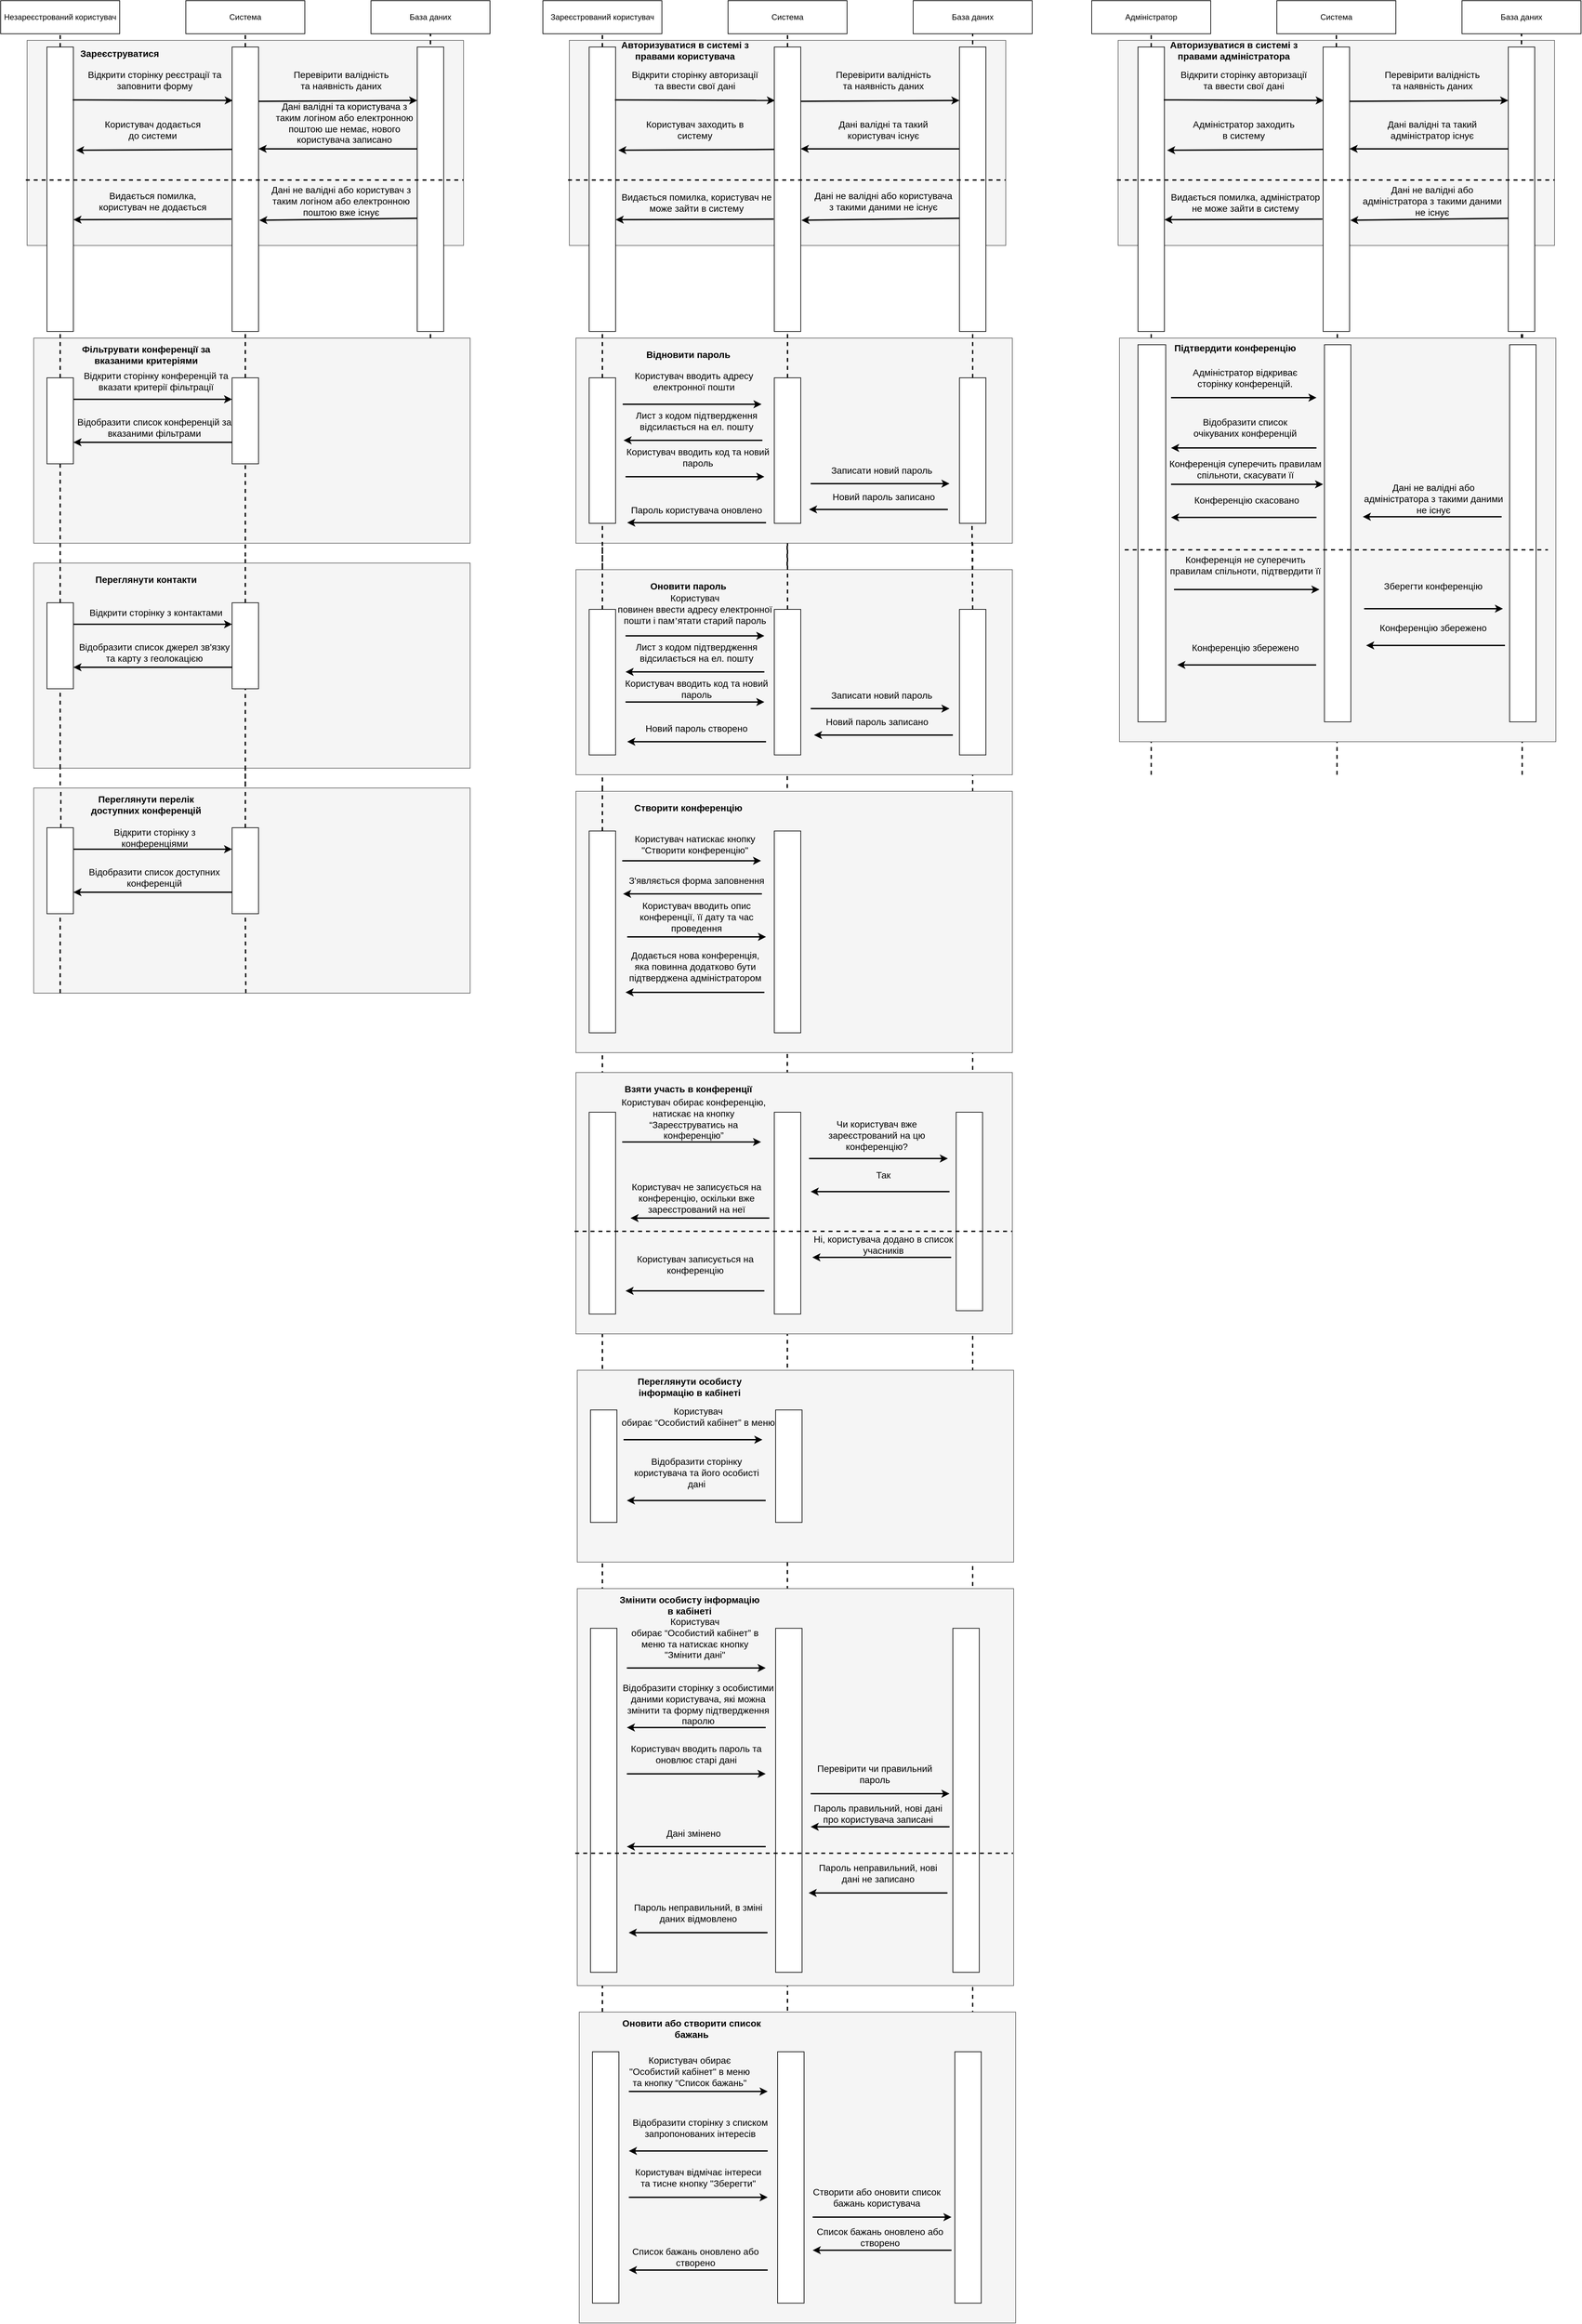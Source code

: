 <mxfile version="20.8.23" type="device"><diagram name="Сторінка-1" id="W-7H1JlJ9e6CeWQ39y2b"><mxGraphModel dx="1509" dy="838" grid="1" gridSize="10" guides="1" tooltips="1" connect="1" arrows="1" fold="1" page="1" pageScale="1" pageWidth="2339" pageHeight="3300" math="0" shadow="0"><root><mxCell id="0"/><mxCell id="1" parent="0"/><mxCell id="hTWkHstMreSdHDQZhNx2-215" value="" style="endArrow=none;dashed=1;html=1;rounded=0;strokeWidth=2;startArrow=none;" edge="1" parent="1"><mxGeometry width="50" height="50" relative="1" as="geometry"><mxPoint x="2611" y="1380" as="sourcePoint"/><mxPoint x="2611.45" y="710" as="targetPoint"/></mxGeometry></mxCell><mxCell id="hTWkHstMreSdHDQZhNx2-213" value="" style="endArrow=none;dashed=1;html=1;rounded=0;strokeWidth=2;startArrow=none;" edge="1" parent="1"><mxGeometry width="50" height="50" relative="1" as="geometry"><mxPoint x="2331" y="1380" as="sourcePoint"/><mxPoint x="2331.45" y="710" as="targetPoint"/></mxGeometry></mxCell><mxCell id="hTWkHstMreSdHDQZhNx2-212" value="" style="endArrow=none;dashed=1;html=1;rounded=0;strokeWidth=2;startArrow=none;" edge="1" parent="1"><mxGeometry width="50" height="50" relative="1" as="geometry"><mxPoint x="2050" y="1380" as="sourcePoint"/><mxPoint x="2050" y="710" as="targetPoint"/></mxGeometry></mxCell><mxCell id="zds-TUTwU6GXW9qDf4Ws-185" value="" style="endArrow=none;dashed=1;html=1;rounded=0;strokeWidth=2;startArrow=none;entryX=0.5;entryY=1;entryDx=0;entryDy=0;" parent="1" target="zds-TUTwU6GXW9qDf4Ws-104" edge="1"><mxGeometry width="50" height="50" relative="1" as="geometry"><mxPoint x="1780" y="3650" as="sourcePoint"/><mxPoint x="1510" y="1040" as="targetPoint"/></mxGeometry></mxCell><mxCell id="zds-TUTwU6GXW9qDf4Ws-181" value="" style="endArrow=none;dashed=1;html=1;rounded=0;strokeWidth=2;entryX=0.5;entryY=1;entryDx=0;entryDy=0;startArrow=none;" parent="1" edge="1"><mxGeometry width="50" height="50" relative="1" as="geometry"><mxPoint x="1500" y="3620" as="sourcePoint"/><mxPoint x="1499.5" y="1000" as="targetPoint"/></mxGeometry></mxCell><mxCell id="zds-TUTwU6GXW9qDf4Ws-180" value="" style="endArrow=none;dashed=1;html=1;rounded=0;strokeWidth=2;entryX=0.5;entryY=1;entryDx=0;entryDy=0;startArrow=none;" parent="1" target="zds-TUTwU6GXW9qDf4Ws-118" edge="1"><mxGeometry width="50" height="50" relative="1" as="geometry"><mxPoint x="1220" y="3610" as="sourcePoint"/><mxPoint x="1130" y="1060" as="targetPoint"/></mxGeometry></mxCell><mxCell id="zds-TUTwU6GXW9qDf4Ws-52" value="" style="rounded=0;whiteSpace=wrap;html=1;fontSize=14;fillColor=#f5f5f5;fontColor=#333333;strokeColor=#666666;" parent="1" vertex="1"><mxGeometry x="360" y="720" width="660" height="310" as="geometry"/></mxCell><mxCell id="zds-TUTwU6GXW9qDf4Ws-28" value="" style="rounded=0;whiteSpace=wrap;html=1;fontSize=14;fillColor=#f5f5f5;fontColor=#333333;strokeColor=#666666;" parent="1" vertex="1"><mxGeometry x="350" y="270" width="660" height="310" as="geometry"/></mxCell><mxCell id="zds-TUTwU6GXW9qDf4Ws-2" value="Незареєстрований користувач" style="rounded=0;whiteSpace=wrap;html=1;" parent="1" vertex="1"><mxGeometry x="310" y="210" width="180" height="50" as="geometry"/></mxCell><mxCell id="zds-TUTwU6GXW9qDf4Ws-4" value="Система" style="rounded=0;whiteSpace=wrap;html=1;" parent="1" vertex="1"><mxGeometry x="590" y="210" width="180" height="50" as="geometry"/></mxCell><mxCell id="zds-TUTwU6GXW9qDf4Ws-5" value="" style="endArrow=none;dashed=1;html=1;rounded=0;strokeWidth=2;entryX=0.5;entryY=1;entryDx=0;entryDy=0;startArrow=none;" parent="1" source="zds-TUTwU6GXW9qDf4Ws-9" target="zds-TUTwU6GXW9qDf4Ws-2" edge="1"><mxGeometry width="50" height="50" relative="1" as="geometry"><mxPoint x="400" y="790" as="sourcePoint"/><mxPoint x="410" y="300" as="targetPoint"/></mxGeometry></mxCell><mxCell id="zds-TUTwU6GXW9qDf4Ws-6" value="" style="endArrow=none;dashed=1;html=1;rounded=0;strokeWidth=2;entryX=0.5;entryY=1;entryDx=0;entryDy=0;startArrow=none;" parent="1" source="zds-TUTwU6GXW9qDf4Ws-13" target="zds-TUTwU6GXW9qDf4Ws-4" edge="1"><mxGeometry width="50" height="50" relative="1" as="geometry"><mxPoint x="680" y="800" as="sourcePoint"/><mxPoint x="700" y="290" as="targetPoint"/></mxGeometry></mxCell><mxCell id="zds-TUTwU6GXW9qDf4Ws-10" value="" style="endArrow=none;dashed=1;html=1;rounded=0;strokeWidth=2;entryX=0.5;entryY=1;entryDx=0;entryDy=0;startArrow=none;" parent="1" source="zds-TUTwU6GXW9qDf4Ws-37" target="zds-TUTwU6GXW9qDf4Ws-9" edge="1"><mxGeometry width="50" height="50" relative="1" as="geometry"><mxPoint x="400" y="1400" as="sourcePoint"/><mxPoint x="400" y="260" as="targetPoint"/></mxGeometry></mxCell><mxCell id="zds-TUTwU6GXW9qDf4Ws-9" value="" style="rounded=0;whiteSpace=wrap;html=1;" parent="1" vertex="1"><mxGeometry x="380" y="280" width="40" height="430" as="geometry"/></mxCell><mxCell id="zds-TUTwU6GXW9qDf4Ws-12" value="" style="endArrow=classic;html=1;rounded=0;strokeWidth=2;exitX=0.975;exitY=0.186;exitDx=0;exitDy=0;exitPerimeter=0;entryX=0.025;entryY=0.188;entryDx=0;entryDy=0;entryPerimeter=0;" parent="1" source="zds-TUTwU6GXW9qDf4Ws-9" target="zds-TUTwU6GXW9qDf4Ws-13" edge="1"><mxGeometry width="50" height="50" relative="1" as="geometry"><mxPoint x="570" y="490" as="sourcePoint"/><mxPoint x="620" y="390" as="targetPoint"/></mxGeometry></mxCell><mxCell id="zds-TUTwU6GXW9qDf4Ws-14" value="" style="endArrow=none;dashed=1;html=1;rounded=0;strokeWidth=2;entryX=0.5;entryY=1;entryDx=0;entryDy=0;startArrow=none;" parent="1" source="zds-TUTwU6GXW9qDf4Ws-39" target="zds-TUTwU6GXW9qDf4Ws-13" edge="1"><mxGeometry width="50" height="50" relative="1" as="geometry"><mxPoint x="680" y="1400" as="sourcePoint"/><mxPoint x="680" y="260" as="targetPoint"/></mxGeometry></mxCell><mxCell id="zds-TUTwU6GXW9qDf4Ws-13" value="" style="rounded=0;whiteSpace=wrap;html=1;" parent="1" vertex="1"><mxGeometry x="660" y="280" width="40" height="430" as="geometry"/></mxCell><mxCell id="zds-TUTwU6GXW9qDf4Ws-15" value="База даних" style="rounded=0;whiteSpace=wrap;html=1;" parent="1" vertex="1"><mxGeometry x="870" y="210" width="180" height="50" as="geometry"/></mxCell><mxCell id="zds-TUTwU6GXW9qDf4Ws-16" value="" style="endArrow=none;dashed=1;html=1;rounded=0;strokeWidth=2;entryX=0.5;entryY=1;entryDx=0;entryDy=0;startArrow=none;" parent="1" target="zds-TUTwU6GXW9qDf4Ws-15" edge="1"><mxGeometry width="50" height="50" relative="1" as="geometry"><mxPoint x="960" y="720" as="sourcePoint"/><mxPoint x="959.5" y="280" as="targetPoint"/></mxGeometry></mxCell><mxCell id="zds-TUTwU6GXW9qDf4Ws-17" value="" style="rounded=0;whiteSpace=wrap;html=1;" parent="1" vertex="1"><mxGeometry x="940" y="280" width="40" height="430" as="geometry"/></mxCell><mxCell id="zds-TUTwU6GXW9qDf4Ws-20" value="&lt;font style=&quot;font-size: 14px;&quot;&gt;Відкрити сторінку реєстрації та заповнити форму&lt;/font&gt;" style="text;html=1;strokeColor=none;fillColor=none;align=center;verticalAlign=middle;whiteSpace=wrap;rounded=0;" parent="1" vertex="1"><mxGeometry x="412.5" y="300" width="260" height="60" as="geometry"/></mxCell><mxCell id="zds-TUTwU6GXW9qDf4Ws-22" value="" style="endArrow=classic;html=1;rounded=0;strokeWidth=2;exitX=1;exitY=0.191;exitDx=0;exitDy=0;exitPerimeter=0;entryX=0;entryY=0.188;entryDx=0;entryDy=0;entryPerimeter=0;" parent="1" source="zds-TUTwU6GXW9qDf4Ws-13" target="zds-TUTwU6GXW9qDf4Ws-17" edge="1"><mxGeometry width="50" height="50" relative="1" as="geometry"><mxPoint x="744" y="320" as="sourcePoint"/><mxPoint x="940" y="320" as="targetPoint"/></mxGeometry></mxCell><mxCell id="zds-TUTwU6GXW9qDf4Ws-23" value="&lt;span style=&quot;font-size: 14px;&quot;&gt;Перевірити валідність та наявність даних&lt;/span&gt;" style="text;html=1;strokeColor=none;fillColor=none;align=center;verticalAlign=middle;whiteSpace=wrap;rounded=0;" parent="1" vertex="1"><mxGeometry x="750" y="325" width="150" height="10" as="geometry"/></mxCell><mxCell id="zds-TUTwU6GXW9qDf4Ws-24" value="" style="endArrow=classic;html=1;rounded=0;strokeWidth=2;exitX=0;exitY=0.358;exitDx=0;exitDy=0;entryX=1;entryY=0.358;entryDx=0;entryDy=0;entryPerimeter=0;exitPerimeter=0;" parent="1" source="zds-TUTwU6GXW9qDf4Ws-17" target="zds-TUTwU6GXW9qDf4Ws-13" edge="1"><mxGeometry width="50" height="50" relative="1" as="geometry"><mxPoint x="910" y="390" as="sourcePoint"/><mxPoint x="700" y="361" as="targetPoint"/></mxGeometry></mxCell><mxCell id="zds-TUTwU6GXW9qDf4Ws-25" value="&lt;span style=&quot;font-size: 14px;&quot;&gt;Дані валідні та користувача з таким логіном або електронною поштою ше немає, нового користувача записано&lt;/span&gt;" style="text;html=1;strokeColor=none;fillColor=none;align=center;verticalAlign=middle;whiteSpace=wrap;rounded=0;" parent="1" vertex="1"><mxGeometry x="720" y="370" width="220" height="50" as="geometry"/></mxCell><mxCell id="zds-TUTwU6GXW9qDf4Ws-26" value="" style="endArrow=classic;html=1;rounded=0;strokeWidth=2;exitX=0;exitY=0.36;exitDx=0;exitDy=0;entryX=1.1;entryY=0.363;entryDx=0;entryDy=0;exitPerimeter=0;entryPerimeter=0;" parent="1" source="zds-TUTwU6GXW9qDf4Ws-13" target="zds-TUTwU6GXW9qDf4Ws-9" edge="1"><mxGeometry width="50" height="50" relative="1" as="geometry"><mxPoint x="645" y="390" as="sourcePoint"/><mxPoint x="450" y="430" as="targetPoint"/></mxGeometry></mxCell><mxCell id="zds-TUTwU6GXW9qDf4Ws-27" value="&lt;span style=&quot;font-size: 14px;&quot;&gt;Користувач додається до системи&lt;/span&gt;" style="text;html=1;strokeColor=none;fillColor=none;align=center;verticalAlign=middle;whiteSpace=wrap;rounded=0;" parent="1" vertex="1"><mxGeometry x="460" y="395" width="160" height="20" as="geometry"/></mxCell><mxCell id="zds-TUTwU6GXW9qDf4Ws-29" value="" style="endArrow=none;dashed=1;html=1;rounded=0;strokeWidth=2;entryX=1;entryY=0.681;entryDx=0;entryDy=0;exitX=-0.003;exitY=0.681;exitDx=0;exitDy=0;exitPerimeter=0;entryPerimeter=0;" parent="1" source="zds-TUTwU6GXW9qDf4Ws-28" target="zds-TUTwU6GXW9qDf4Ws-28" edge="1"><mxGeometry width="50" height="50" relative="1" as="geometry"><mxPoint x="570" y="670" as="sourcePoint"/><mxPoint x="570" y="590" as="targetPoint"/></mxGeometry></mxCell><mxCell id="zds-TUTwU6GXW9qDf4Ws-31" value="&lt;span style=&quot;font-size: 14px;&quot;&gt;Дані не валідні або користувач з таким логіном або електронною поштою вже існує&lt;/span&gt;" style="text;html=1;strokeColor=none;fillColor=none;align=center;verticalAlign=middle;whiteSpace=wrap;rounded=0;" parent="1" vertex="1"><mxGeometry x="705" y="477.5" width="240" height="70" as="geometry"/></mxCell><mxCell id="zds-TUTwU6GXW9qDf4Ws-32" value="" style="endArrow=classic;html=1;rounded=0;strokeWidth=2;exitX=0;exitY=0.602;exitDx=0;exitDy=0;entryX=1.025;entryY=0.609;entryDx=0;entryDy=0;entryPerimeter=0;exitPerimeter=0;" parent="1" source="zds-TUTwU6GXW9qDf4Ws-17" target="zds-TUTwU6GXW9qDf4Ws-13" edge="1"><mxGeometry width="50" height="50" relative="1" as="geometry"><mxPoint x="950" y="398" as="sourcePoint"/><mxPoint x="710" y="398" as="targetPoint"/></mxGeometry></mxCell><mxCell id="zds-TUTwU6GXW9qDf4Ws-33" value="" style="endArrow=classic;html=1;rounded=0;strokeWidth=2;exitX=-0.025;exitY=0.605;exitDx=0;exitDy=0;entryX=1;entryY=0.607;entryDx=0;entryDy=0;exitPerimeter=0;entryPerimeter=0;" parent="1" source="zds-TUTwU6GXW9qDf4Ws-13" target="zds-TUTwU6GXW9qDf4Ws-9" edge="1"><mxGeometry width="50" height="50" relative="1" as="geometry"><mxPoint x="670" y="398" as="sourcePoint"/><mxPoint x="430" y="398" as="targetPoint"/></mxGeometry></mxCell><mxCell id="zds-TUTwU6GXW9qDf4Ws-34" value="&lt;span style=&quot;font-size: 14px;&quot;&gt;Видається помилка, користувач не додається&lt;/span&gt;" style="text;html=1;strokeColor=none;fillColor=none;align=center;verticalAlign=middle;whiteSpace=wrap;rounded=0;" parent="1" vertex="1"><mxGeometry x="445" y="500" width="190" height="25" as="geometry"/></mxCell><mxCell id="zds-TUTwU6GXW9qDf4Ws-35" value="&lt;font style=&quot;font-size: 14px;&quot;&gt;&lt;b&gt;Зареєструватися&lt;/b&gt;&lt;/font&gt;" style="text;html=1;strokeColor=none;fillColor=none;align=center;verticalAlign=middle;whiteSpace=wrap;rounded=0;" parent="1" vertex="1"><mxGeometry x="420" y="280" width="140" height="20" as="geometry"/></mxCell><mxCell id="zds-TUTwU6GXW9qDf4Ws-38" value="" style="endArrow=none;dashed=1;html=1;rounded=0;strokeWidth=2;entryX=0.5;entryY=1;entryDx=0;entryDy=0;" parent="1" target="zds-TUTwU6GXW9qDf4Ws-37" edge="1"><mxGeometry width="50" height="50" relative="1" as="geometry"><mxPoint x="400" y="1540" as="sourcePoint"/><mxPoint x="400" y="710" as="targetPoint"/></mxGeometry></mxCell><mxCell id="zds-TUTwU6GXW9qDf4Ws-37" value="" style="rounded=0;whiteSpace=wrap;html=1;" parent="1" vertex="1"><mxGeometry x="380" y="780" width="40" height="130" as="geometry"/></mxCell><mxCell id="zds-TUTwU6GXW9qDf4Ws-40" value="" style="endArrow=none;dashed=1;html=1;rounded=0;strokeWidth=2;entryX=0.5;entryY=1;entryDx=0;entryDy=0;" parent="1" target="zds-TUTwU6GXW9qDf4Ws-39" edge="1"><mxGeometry width="50" height="50" relative="1" as="geometry"><mxPoint x="680" y="1530" as="sourcePoint"/><mxPoint x="680" y="710" as="targetPoint"/></mxGeometry></mxCell><mxCell id="zds-TUTwU6GXW9qDf4Ws-39" value="" style="rounded=0;whiteSpace=wrap;html=1;" parent="1" vertex="1"><mxGeometry x="660" y="780" width="40" height="130" as="geometry"/></mxCell><mxCell id="zds-TUTwU6GXW9qDf4Ws-43" value="&lt;font style=&quot;font-size: 14px;&quot;&gt;&lt;b&gt;Фільтрувати конференції за вказаними критеріями&lt;/b&gt;&lt;/font&gt;" style="text;html=1;strokeColor=none;fillColor=none;align=center;verticalAlign=middle;whiteSpace=wrap;rounded=0;" parent="1" vertex="1"><mxGeometry x="420" y="730" width="220" height="30" as="geometry"/></mxCell><mxCell id="zds-TUTwU6GXW9qDf4Ws-44" value="" style="endArrow=classic;html=1;rounded=0;strokeWidth=2;exitX=1;exitY=0.25;exitDx=0;exitDy=0;entryX=0;entryY=0.25;entryDx=0;entryDy=0;" parent="1" source="zds-TUTwU6GXW9qDf4Ws-37" target="zds-TUTwU6GXW9qDf4Ws-39" edge="1"><mxGeometry width="50" height="50" relative="1" as="geometry"><mxPoint x="440" y="870" as="sourcePoint"/><mxPoint x="660" y="801" as="targetPoint"/></mxGeometry></mxCell><mxCell id="zds-TUTwU6GXW9qDf4Ws-45" value="&lt;font style=&quot;font-size: 14px;&quot;&gt;Відкрити сторінку конференцій та вказати критерії фільтрації&lt;/font&gt;" style="text;html=1;strokeColor=none;fillColor=none;align=center;verticalAlign=middle;whiteSpace=wrap;rounded=0;" parent="1" vertex="1"><mxGeometry x="430" y="760" width="230" height="50" as="geometry"/></mxCell><mxCell id="zds-TUTwU6GXW9qDf4Ws-47" value="" style="endArrow=classic;html=1;rounded=0;strokeWidth=2;exitX=0;exitY=0.75;exitDx=0;exitDy=0;entryX=1;entryY=0.75;entryDx=0;entryDy=0;" parent="1" source="zds-TUTwU6GXW9qDf4Ws-39" target="zds-TUTwU6GXW9qDf4Ws-37" edge="1"><mxGeometry width="50" height="50" relative="1" as="geometry"><mxPoint x="640" y="890" as="sourcePoint"/><mxPoint x="440" y="870" as="targetPoint"/></mxGeometry></mxCell><mxCell id="zds-TUTwU6GXW9qDf4Ws-49" value="&lt;font style=&quot;font-size: 14px;&quot;&gt;Відобразити список конференцій за вказаними фільтрами&lt;/font&gt;" style="text;html=1;strokeColor=none;fillColor=none;align=center;verticalAlign=middle;whiteSpace=wrap;rounded=0;" parent="1" vertex="1"><mxGeometry x="425" y="830" width="235" height="50" as="geometry"/></mxCell><mxCell id="zds-TUTwU6GXW9qDf4Ws-53" value="" style="rounded=0;whiteSpace=wrap;html=1;fontSize=14;fillColor=#f5f5f5;fontColor=#333333;strokeColor=#666666;" parent="1" vertex="1"><mxGeometry x="360" y="1060" width="660" height="310" as="geometry"/></mxCell><mxCell id="zds-TUTwU6GXW9qDf4Ws-54" value="" style="endArrow=none;dashed=1;html=1;rounded=0;strokeWidth=2;entryX=0.5;entryY=1;entryDx=0;entryDy=0;startArrow=none;" parent="1" source="zds-TUTwU6GXW9qDf4Ws-56" edge="1"><mxGeometry width="50" height="50" relative="1" as="geometry"><mxPoint x="400" y="1740" as="sourcePoint"/><mxPoint x="400" y="1050" as="targetPoint"/></mxGeometry></mxCell><mxCell id="zds-TUTwU6GXW9qDf4Ws-55" value="" style="endArrow=none;dashed=1;html=1;rounded=0;strokeWidth=2;entryX=0.5;entryY=1;entryDx=0;entryDy=0;startArrow=none;" parent="1" source="zds-TUTwU6GXW9qDf4Ws-57" edge="1"><mxGeometry width="50" height="50" relative="1" as="geometry"><mxPoint x="680" y="1740" as="sourcePoint"/><mxPoint x="680" y="1050" as="targetPoint"/></mxGeometry></mxCell><mxCell id="zds-TUTwU6GXW9qDf4Ws-56" value="" style="rounded=0;whiteSpace=wrap;html=1;" parent="1" vertex="1"><mxGeometry x="380" y="1120" width="40" height="130" as="geometry"/></mxCell><mxCell id="zds-TUTwU6GXW9qDf4Ws-57" value="" style="rounded=0;whiteSpace=wrap;html=1;" parent="1" vertex="1"><mxGeometry x="660" y="1120" width="40" height="130" as="geometry"/></mxCell><mxCell id="zds-TUTwU6GXW9qDf4Ws-58" value="&lt;font style=&quot;font-size: 14px;&quot;&gt;&lt;b&gt;Переглянути контакти&lt;/b&gt;&lt;/font&gt;" style="text;html=1;strokeColor=none;fillColor=none;align=center;verticalAlign=middle;whiteSpace=wrap;rounded=0;" parent="1" vertex="1"><mxGeometry x="420" y="1070" width="220" height="30" as="geometry"/></mxCell><mxCell id="zds-TUTwU6GXW9qDf4Ws-59" value="" style="endArrow=classic;html=1;rounded=0;strokeWidth=2;exitX=1;exitY=0.25;exitDx=0;exitDy=0;entryX=0;entryY=0.25;entryDx=0;entryDy=0;" parent="1" source="zds-TUTwU6GXW9qDf4Ws-56" target="zds-TUTwU6GXW9qDf4Ws-57" edge="1"><mxGeometry width="50" height="50" relative="1" as="geometry"><mxPoint x="440" y="1210" as="sourcePoint"/><mxPoint x="660" y="1141" as="targetPoint"/></mxGeometry></mxCell><mxCell id="zds-TUTwU6GXW9qDf4Ws-60" value="&lt;font style=&quot;font-size: 14px;&quot;&gt;Відкрити сторінку з контактами&lt;/font&gt;" style="text;html=1;strokeColor=none;fillColor=none;align=center;verticalAlign=middle;whiteSpace=wrap;rounded=0;" parent="1" vertex="1"><mxGeometry x="430" y="1110" width="230" height="50" as="geometry"/></mxCell><mxCell id="zds-TUTwU6GXW9qDf4Ws-61" value="" style="endArrow=classic;html=1;rounded=0;strokeWidth=2;exitX=0;exitY=0.75;exitDx=0;exitDy=0;entryX=1;entryY=0.75;entryDx=0;entryDy=0;" parent="1" source="zds-TUTwU6GXW9qDf4Ws-57" target="zds-TUTwU6GXW9qDf4Ws-56" edge="1"><mxGeometry width="50" height="50" relative="1" as="geometry"><mxPoint x="640" y="1230" as="sourcePoint"/><mxPoint x="440" y="1210" as="targetPoint"/></mxGeometry></mxCell><mxCell id="zds-TUTwU6GXW9qDf4Ws-62" value="&lt;font style=&quot;font-size: 14px;&quot;&gt;Відобразити список джерел зв'язку та карту з геолокацією&lt;/font&gt;" style="text;html=1;strokeColor=none;fillColor=none;align=center;verticalAlign=middle;whiteSpace=wrap;rounded=0;" parent="1" vertex="1"><mxGeometry x="425" y="1170" width="235" height="50" as="geometry"/></mxCell><mxCell id="zds-TUTwU6GXW9qDf4Ws-63" value="" style="endArrow=none;dashed=1;html=1;rounded=0;strokeWidth=2;entryX=0.5;entryY=1;entryDx=0;entryDy=0;startArrow=none;" parent="1" target="zds-TUTwU6GXW9qDf4Ws-56" edge="1"><mxGeometry width="50" height="50" relative="1" as="geometry"><mxPoint x="400" y="1370" as="sourcePoint"/><mxPoint x="410" y="1060" as="targetPoint"/></mxGeometry></mxCell><mxCell id="zds-TUTwU6GXW9qDf4Ws-64" value="" style="endArrow=none;dashed=1;html=1;rounded=0;strokeWidth=2;entryX=0.5;entryY=1;entryDx=0;entryDy=0;startArrow=none;" parent="1" target="zds-TUTwU6GXW9qDf4Ws-57" edge="1"><mxGeometry width="50" height="50" relative="1" as="geometry"><mxPoint x="680" y="1420" as="sourcePoint"/><mxPoint x="410" y="1260" as="targetPoint"/></mxGeometry></mxCell><mxCell id="zds-TUTwU6GXW9qDf4Ws-65" value="" style="rounded=0;whiteSpace=wrap;html=1;fontSize=14;fillColor=#f5f5f5;fontColor=#333333;strokeColor=#666666;" parent="1" vertex="1"><mxGeometry x="360" y="1400" width="660" height="310" as="geometry"/></mxCell><mxCell id="zds-TUTwU6GXW9qDf4Ws-66" value="" style="rounded=0;whiteSpace=wrap;html=1;" parent="1" vertex="1"><mxGeometry x="380" y="1460" width="40" height="130" as="geometry"/></mxCell><mxCell id="zds-TUTwU6GXW9qDf4Ws-67" value="" style="rounded=0;whiteSpace=wrap;html=1;" parent="1" vertex="1"><mxGeometry x="660" y="1460" width="40" height="130" as="geometry"/></mxCell><mxCell id="zds-TUTwU6GXW9qDf4Ws-68" value="&lt;font style=&quot;font-size: 14px;&quot;&gt;&lt;b&gt;Переглянути перелік доступних конференцій&lt;/b&gt;&lt;/font&gt;" style="text;html=1;strokeColor=none;fillColor=none;align=center;verticalAlign=middle;whiteSpace=wrap;rounded=0;" parent="1" vertex="1"><mxGeometry x="420" y="1410" width="220" height="30" as="geometry"/></mxCell><mxCell id="zds-TUTwU6GXW9qDf4Ws-69" value="" style="endArrow=classic;html=1;rounded=0;strokeWidth=2;exitX=1;exitY=0.25;exitDx=0;exitDy=0;entryX=0;entryY=0.25;entryDx=0;entryDy=0;" parent="1" source="zds-TUTwU6GXW9qDf4Ws-66" target="zds-TUTwU6GXW9qDf4Ws-67" edge="1"><mxGeometry width="50" height="50" relative="1" as="geometry"><mxPoint x="440" y="1550" as="sourcePoint"/><mxPoint x="660" y="1481" as="targetPoint"/></mxGeometry></mxCell><mxCell id="zds-TUTwU6GXW9qDf4Ws-70" value="&lt;font style=&quot;font-size: 14px;&quot;&gt;Відкрити сторінку з конференціями&lt;/font&gt;" style="text;html=1;strokeColor=none;fillColor=none;align=center;verticalAlign=middle;whiteSpace=wrap;rounded=0;" parent="1" vertex="1"><mxGeometry x="427.5" y="1450" width="230" height="50" as="geometry"/></mxCell><mxCell id="zds-TUTwU6GXW9qDf4Ws-71" value="" style="endArrow=classic;html=1;rounded=0;strokeWidth=2;exitX=0;exitY=0.75;exitDx=0;exitDy=0;entryX=1;entryY=0.75;entryDx=0;entryDy=0;" parent="1" source="zds-TUTwU6GXW9qDf4Ws-67" target="zds-TUTwU6GXW9qDf4Ws-66" edge="1"><mxGeometry width="50" height="50" relative="1" as="geometry"><mxPoint x="640" y="1570" as="sourcePoint"/><mxPoint x="440" y="1550" as="targetPoint"/></mxGeometry></mxCell><mxCell id="zds-TUTwU6GXW9qDf4Ws-72" value="&lt;font style=&quot;font-size: 14px;&quot;&gt;Відобразити список доступних конференцій&lt;/font&gt;" style="text;html=1;strokeColor=none;fillColor=none;align=center;verticalAlign=middle;whiteSpace=wrap;rounded=0;" parent="1" vertex="1"><mxGeometry x="425" y="1510" width="235" height="50" as="geometry"/></mxCell><mxCell id="zds-TUTwU6GXW9qDf4Ws-73" value="" style="endArrow=none;dashed=1;html=1;rounded=0;strokeWidth=2;entryX=0.5;entryY=1;entryDx=0;entryDy=0;startArrow=none;" parent="1" target="zds-TUTwU6GXW9qDf4Ws-66" edge="1"><mxGeometry width="50" height="50" relative="1" as="geometry"><mxPoint x="400" y="1710" as="sourcePoint"/><mxPoint x="410" y="1400" as="targetPoint"/></mxGeometry></mxCell><mxCell id="zds-TUTwU6GXW9qDf4Ws-74" value="" style="endArrow=none;dashed=1;html=1;rounded=0;strokeWidth=2;entryX=0.5;entryY=1;entryDx=0;entryDy=0;startArrow=none;exitX=0.486;exitY=1;exitDx=0;exitDy=0;exitPerimeter=0;" parent="1" source="zds-TUTwU6GXW9qDf4Ws-65" target="zds-TUTwU6GXW9qDf4Ws-67" edge="1"><mxGeometry width="50" height="50" relative="1" as="geometry"><mxPoint x="410" y="1720" as="sourcePoint"/><mxPoint x="410" y="1600" as="targetPoint"/></mxGeometry></mxCell><mxCell id="zds-TUTwU6GXW9qDf4Ws-75" value="" style="endArrow=none;dashed=1;html=1;rounded=0;strokeWidth=2;startArrow=none;" parent="1" edge="1"><mxGeometry width="50" height="50" relative="1" as="geometry"><mxPoint x="401" y="1460" as="sourcePoint"/><mxPoint x="401" y="1400" as="targetPoint"/></mxGeometry></mxCell><mxCell id="zds-TUTwU6GXW9qDf4Ws-76" value="" style="endArrow=none;dashed=1;html=1;rounded=0;strokeWidth=2;startArrow=none;entryX=0.485;entryY=0;entryDx=0;entryDy=0;entryPerimeter=0;exitX=0.5;exitY=0;exitDx=0;exitDy=0;" parent="1" source="zds-TUTwU6GXW9qDf4Ws-67" target="zds-TUTwU6GXW9qDf4Ws-65" edge="1"><mxGeometry width="50" height="50" relative="1" as="geometry"><mxPoint x="411" y="1470" as="sourcePoint"/><mxPoint x="411" y="1410" as="targetPoint"/></mxGeometry></mxCell><mxCell id="zds-TUTwU6GXW9qDf4Ws-91" value="" style="rounded=0;whiteSpace=wrap;html=1;fontSize=14;fillColor=#f5f5f5;fontColor=#333333;strokeColor=#666666;" parent="1" vertex="1"><mxGeometry x="1180" y="720" width="660" height="310" as="geometry"/></mxCell><mxCell id="zds-TUTwU6GXW9qDf4Ws-92" value="" style="rounded=0;whiteSpace=wrap;html=1;fontSize=14;fillColor=#f5f5f5;fontColor=#333333;strokeColor=#666666;" parent="1" vertex="1"><mxGeometry x="1170" y="270" width="660" height="310" as="geometry"/></mxCell><mxCell id="zds-TUTwU6GXW9qDf4Ws-93" value="Зареєстрований користувач" style="rounded=0;whiteSpace=wrap;html=1;" parent="1" vertex="1"><mxGeometry x="1130" y="210" width="180" height="50" as="geometry"/></mxCell><mxCell id="zds-TUTwU6GXW9qDf4Ws-94" value="Система" style="rounded=0;whiteSpace=wrap;html=1;" parent="1" vertex="1"><mxGeometry x="1410" y="210" width="180" height="50" as="geometry"/></mxCell><mxCell id="zds-TUTwU6GXW9qDf4Ws-95" value="" style="endArrow=none;dashed=1;html=1;rounded=0;strokeWidth=2;entryX=0.5;entryY=1;entryDx=0;entryDy=0;startArrow=none;" parent="1" source="zds-TUTwU6GXW9qDf4Ws-98" target="zds-TUTwU6GXW9qDf4Ws-93" edge="1"><mxGeometry width="50" height="50" relative="1" as="geometry"><mxPoint x="1220" y="790" as="sourcePoint"/><mxPoint x="1230" y="300" as="targetPoint"/></mxGeometry></mxCell><mxCell id="zds-TUTwU6GXW9qDf4Ws-96" value="" style="endArrow=none;dashed=1;html=1;rounded=0;strokeWidth=2;entryX=0.5;entryY=1;entryDx=0;entryDy=0;startArrow=none;" parent="1" source="zds-TUTwU6GXW9qDf4Ws-101" target="zds-TUTwU6GXW9qDf4Ws-94" edge="1"><mxGeometry width="50" height="50" relative="1" as="geometry"><mxPoint x="1500" y="800" as="sourcePoint"/><mxPoint x="1520" y="290" as="targetPoint"/></mxGeometry></mxCell><mxCell id="zds-TUTwU6GXW9qDf4Ws-97" value="" style="endArrow=none;dashed=1;html=1;rounded=0;strokeWidth=2;entryX=0.5;entryY=1;entryDx=0;entryDy=0;startArrow=none;" parent="1" source="zds-TUTwU6GXW9qDf4Ws-118" target="zds-TUTwU6GXW9qDf4Ws-98" edge="1"><mxGeometry width="50" height="50" relative="1" as="geometry"><mxPoint x="1220" y="1400" as="sourcePoint"/><mxPoint x="1220" y="260" as="targetPoint"/></mxGeometry></mxCell><mxCell id="zds-TUTwU6GXW9qDf4Ws-98" value="" style="rounded=0;whiteSpace=wrap;html=1;" parent="1" vertex="1"><mxGeometry x="1200" y="280" width="40" height="430" as="geometry"/></mxCell><mxCell id="zds-TUTwU6GXW9qDf4Ws-99" value="" style="endArrow=classic;html=1;rounded=0;strokeWidth=2;exitX=0.975;exitY=0.186;exitDx=0;exitDy=0;exitPerimeter=0;entryX=0.025;entryY=0.188;entryDx=0;entryDy=0;entryPerimeter=0;" parent="1" source="zds-TUTwU6GXW9qDf4Ws-98" target="zds-TUTwU6GXW9qDf4Ws-101" edge="1"><mxGeometry width="50" height="50" relative="1" as="geometry"><mxPoint x="1390" y="490" as="sourcePoint"/><mxPoint x="1440" y="390" as="targetPoint"/></mxGeometry></mxCell><mxCell id="zds-TUTwU6GXW9qDf4Ws-100" value="" style="endArrow=none;dashed=1;html=1;rounded=0;strokeWidth=2;entryX=0.5;entryY=1;entryDx=0;entryDy=0;startArrow=none;" parent="1" source="zds-TUTwU6GXW9qDf4Ws-119" target="zds-TUTwU6GXW9qDf4Ws-101" edge="1"><mxGeometry width="50" height="50" relative="1" as="geometry"><mxPoint x="1500" y="1400" as="sourcePoint"/><mxPoint x="1500" y="260" as="targetPoint"/></mxGeometry></mxCell><mxCell id="zds-TUTwU6GXW9qDf4Ws-101" value="" style="rounded=0;whiteSpace=wrap;html=1;" parent="1" vertex="1"><mxGeometry x="1480" y="280" width="40" height="430" as="geometry"/></mxCell><mxCell id="zds-TUTwU6GXW9qDf4Ws-102" value="База даних" style="rounded=0;whiteSpace=wrap;html=1;" parent="1" vertex="1"><mxGeometry x="1690" y="210" width="180" height="50" as="geometry"/></mxCell><mxCell id="zds-TUTwU6GXW9qDf4Ws-103" value="" style="endArrow=none;dashed=1;html=1;rounded=0;strokeWidth=2;entryX=0.5;entryY=1;entryDx=0;entryDy=0;startArrow=none;" parent="1" target="zds-TUTwU6GXW9qDf4Ws-102" edge="1"><mxGeometry width="50" height="50" relative="1" as="geometry"><mxPoint x="1780" y="720" as="sourcePoint"/><mxPoint x="1779.5" y="280" as="targetPoint"/></mxGeometry></mxCell><mxCell id="zds-TUTwU6GXW9qDf4Ws-104" value="" style="rounded=0;whiteSpace=wrap;html=1;" parent="1" vertex="1"><mxGeometry x="1760" y="280" width="40" height="430" as="geometry"/></mxCell><mxCell id="zds-TUTwU6GXW9qDf4Ws-105" value="&lt;font style=&quot;font-size: 14px;&quot;&gt;Відкрити сторінку авторизації та ввести свої дані&lt;/font&gt;" style="text;html=1;strokeColor=none;fillColor=none;align=center;verticalAlign=middle;whiteSpace=wrap;rounded=0;" parent="1" vertex="1"><mxGeometry x="1255" y="315" width="210" height="30" as="geometry"/></mxCell><mxCell id="zds-TUTwU6GXW9qDf4Ws-106" value="" style="endArrow=classic;html=1;rounded=0;strokeWidth=2;exitX=1;exitY=0.191;exitDx=0;exitDy=0;exitPerimeter=0;entryX=0;entryY=0.188;entryDx=0;entryDy=0;entryPerimeter=0;" parent="1" source="zds-TUTwU6GXW9qDf4Ws-101" target="zds-TUTwU6GXW9qDf4Ws-104" edge="1"><mxGeometry width="50" height="50" relative="1" as="geometry"><mxPoint x="1564" y="320" as="sourcePoint"/><mxPoint x="1760" y="320" as="targetPoint"/></mxGeometry></mxCell><mxCell id="zds-TUTwU6GXW9qDf4Ws-107" value="&lt;span style=&quot;font-size: 14px;&quot;&gt;Перевірити валідність та наявність даних&lt;/span&gt;" style="text;html=1;strokeColor=none;fillColor=none;align=center;verticalAlign=middle;whiteSpace=wrap;rounded=0;" parent="1" vertex="1"><mxGeometry x="1570" y="325" width="150" height="10" as="geometry"/></mxCell><mxCell id="zds-TUTwU6GXW9qDf4Ws-108" value="" style="endArrow=classic;html=1;rounded=0;strokeWidth=2;exitX=0;exitY=0.358;exitDx=0;exitDy=0;entryX=1;entryY=0.358;entryDx=0;entryDy=0;entryPerimeter=0;exitPerimeter=0;" parent="1" source="zds-TUTwU6GXW9qDf4Ws-104" target="zds-TUTwU6GXW9qDf4Ws-101" edge="1"><mxGeometry width="50" height="50" relative="1" as="geometry"><mxPoint x="1730" y="390" as="sourcePoint"/><mxPoint x="1520" y="361" as="targetPoint"/></mxGeometry></mxCell><mxCell id="zds-TUTwU6GXW9qDf4Ws-109" value="&lt;span style=&quot;font-size: 14px;&quot;&gt;Дані валідні та такий користувач існує&lt;/span&gt;" style="text;html=1;strokeColor=none;fillColor=none;align=center;verticalAlign=middle;whiteSpace=wrap;rounded=0;" parent="1" vertex="1"><mxGeometry x="1560" y="390" width="170" height="30" as="geometry"/></mxCell><mxCell id="zds-TUTwU6GXW9qDf4Ws-110" value="" style="endArrow=classic;html=1;rounded=0;strokeWidth=2;exitX=0;exitY=0.36;exitDx=0;exitDy=0;entryX=1.1;entryY=0.363;entryDx=0;entryDy=0;exitPerimeter=0;entryPerimeter=0;" parent="1" source="zds-TUTwU6GXW9qDf4Ws-101" target="zds-TUTwU6GXW9qDf4Ws-98" edge="1"><mxGeometry width="50" height="50" relative="1" as="geometry"><mxPoint x="1465" y="390" as="sourcePoint"/><mxPoint x="1270" y="430" as="targetPoint"/></mxGeometry></mxCell><mxCell id="zds-TUTwU6GXW9qDf4Ws-111" value="&lt;span style=&quot;font-size: 14px;&quot;&gt;Користувач заходить в систему&lt;/span&gt;" style="text;html=1;strokeColor=none;fillColor=none;align=center;verticalAlign=middle;whiteSpace=wrap;rounded=0;" parent="1" vertex="1"><mxGeometry x="1280" y="395" width="160" height="20" as="geometry"/></mxCell><mxCell id="zds-TUTwU6GXW9qDf4Ws-112" value="" style="endArrow=none;dashed=1;html=1;rounded=0;strokeWidth=2;entryX=1;entryY=0.681;entryDx=0;entryDy=0;exitX=-0.003;exitY=0.681;exitDx=0;exitDy=0;exitPerimeter=0;entryPerimeter=0;" parent="1" source="zds-TUTwU6GXW9qDf4Ws-92" target="zds-TUTwU6GXW9qDf4Ws-92" edge="1"><mxGeometry width="50" height="50" relative="1" as="geometry"><mxPoint x="1390" y="670" as="sourcePoint"/><mxPoint x="1390" y="590" as="targetPoint"/></mxGeometry></mxCell><mxCell id="zds-TUTwU6GXW9qDf4Ws-113" value="&lt;span style=&quot;font-size: 14px;&quot;&gt;Дані не валідні або користувача з такими даними не існує&lt;/span&gt;" style="text;html=1;strokeColor=none;fillColor=none;align=center;verticalAlign=middle;whiteSpace=wrap;rounded=0;" parent="1" vertex="1"><mxGeometry x="1535" y="487.5" width="220" height="50" as="geometry"/></mxCell><mxCell id="zds-TUTwU6GXW9qDf4Ws-114" value="" style="endArrow=classic;html=1;rounded=0;strokeWidth=2;exitX=0;exitY=0.602;exitDx=0;exitDy=0;entryX=1.025;entryY=0.609;entryDx=0;entryDy=0;entryPerimeter=0;exitPerimeter=0;" parent="1" source="zds-TUTwU6GXW9qDf4Ws-104" target="zds-TUTwU6GXW9qDf4Ws-101" edge="1"><mxGeometry width="50" height="50" relative="1" as="geometry"><mxPoint x="1770" y="398" as="sourcePoint"/><mxPoint x="1530" y="398" as="targetPoint"/></mxGeometry></mxCell><mxCell id="zds-TUTwU6GXW9qDf4Ws-115" value="" style="endArrow=classic;html=1;rounded=0;strokeWidth=2;exitX=-0.025;exitY=0.605;exitDx=0;exitDy=0;entryX=1;entryY=0.607;entryDx=0;entryDy=0;exitPerimeter=0;entryPerimeter=0;" parent="1" source="zds-TUTwU6GXW9qDf4Ws-101" target="zds-TUTwU6GXW9qDf4Ws-98" edge="1"><mxGeometry width="50" height="50" relative="1" as="geometry"><mxPoint x="1490" y="398" as="sourcePoint"/><mxPoint x="1250" y="398" as="targetPoint"/></mxGeometry></mxCell><mxCell id="zds-TUTwU6GXW9qDf4Ws-116" value="&lt;span style=&quot;font-size: 14px;&quot;&gt;Видається помилка, користувач не може зайти в систему&lt;/span&gt;" style="text;html=1;strokeColor=none;fillColor=none;align=center;verticalAlign=middle;whiteSpace=wrap;rounded=0;" parent="1" vertex="1"><mxGeometry x="1245" y="497.5" width="235" height="35" as="geometry"/></mxCell><mxCell id="zds-TUTwU6GXW9qDf4Ws-117" value="&lt;font style=&quot;font-size: 14px;&quot;&gt;&lt;b&gt;Авторизуватися в системі з правами користувача&lt;/b&gt;&lt;/font&gt;" style="text;html=1;strokeColor=none;fillColor=none;align=center;verticalAlign=middle;whiteSpace=wrap;rounded=0;" parent="1" vertex="1"><mxGeometry x="1240" y="270" width="210" height="30" as="geometry"/></mxCell><mxCell id="zds-TUTwU6GXW9qDf4Ws-118" value="" style="rounded=0;whiteSpace=wrap;html=1;" parent="1" vertex="1"><mxGeometry x="1200" y="780" width="40" height="220" as="geometry"/></mxCell><mxCell id="zds-TUTwU6GXW9qDf4Ws-119" value="" style="rounded=0;whiteSpace=wrap;html=1;" parent="1" vertex="1"><mxGeometry x="1480" y="780" width="40" height="220" as="geometry"/></mxCell><mxCell id="zds-TUTwU6GXW9qDf4Ws-120" value="&lt;font style=&quot;font-size: 14px;&quot;&gt;&lt;b&gt;Відновити пароль&lt;/b&gt;&lt;/font&gt;" style="text;html=1;strokeColor=none;fillColor=none;align=center;verticalAlign=middle;whiteSpace=wrap;rounded=0;" parent="1" vertex="1"><mxGeometry x="1240" y="730" width="220" height="30" as="geometry"/></mxCell><mxCell id="zds-TUTwU6GXW9qDf4Ws-121" value="" style="endArrow=classic;html=1;rounded=0;strokeWidth=2;" parent="1" edge="1"><mxGeometry width="50" height="50" relative="1" as="geometry"><mxPoint x="1250.75" y="820" as="sourcePoint"/><mxPoint x="1460.75" y="820" as="targetPoint"/></mxGeometry></mxCell><mxCell id="zds-TUTwU6GXW9qDf4Ws-122" value="&lt;font style=&quot;font-size: 14px;&quot;&gt;Користувач вводить адресу електронної пошти&lt;/font&gt;" style="text;html=1;strokeColor=none;fillColor=none;align=center;verticalAlign=middle;whiteSpace=wrap;rounded=0;" parent="1" vertex="1"><mxGeometry x="1242" y="760" width="232.5" height="50" as="geometry"/></mxCell><mxCell id="zds-TUTwU6GXW9qDf4Ws-123" value="" style="endArrow=classic;html=1;rounded=0;strokeWidth=2;" parent="1" edge="1"><mxGeometry width="50" height="50" relative="1" as="geometry"><mxPoint x="1462" y="874.47" as="sourcePoint"/><mxPoint x="1252" y="874.47" as="targetPoint"/></mxGeometry></mxCell><mxCell id="zds-TUTwU6GXW9qDf4Ws-124" value="&lt;span style=&quot;font-size: 14px;&quot;&gt;Лист з кодом підтвердження відсилається на ел. пошту&lt;/span&gt;" style="text;html=1;strokeColor=none;fillColor=none;align=center;verticalAlign=middle;whiteSpace=wrap;rounded=0;" parent="1" vertex="1"><mxGeometry x="1244.5" y="825" width="235" height="40" as="geometry"/></mxCell><mxCell id="zds-TUTwU6GXW9qDf4Ws-125" value="" style="endArrow=classic;html=1;rounded=0;strokeWidth=2;" parent="1" edge="1"><mxGeometry width="50" height="50" relative="1" as="geometry"><mxPoint x="1255" y="929.47" as="sourcePoint"/><mxPoint x="1465" y="929.47" as="targetPoint"/></mxGeometry></mxCell><mxCell id="zds-TUTwU6GXW9qDf4Ws-127" value="&lt;span style=&quot;font-size: 14px;&quot;&gt;Користувач вводить код та новий пароль&lt;/span&gt;" style="text;html=1;strokeColor=none;fillColor=none;align=center;verticalAlign=middle;whiteSpace=wrap;rounded=0;" parent="1" vertex="1"><mxGeometry x="1247" y="880" width="235" height="40" as="geometry"/></mxCell><mxCell id="zds-TUTwU6GXW9qDf4Ws-129" value="" style="endArrow=classic;html=1;rounded=0;strokeWidth=2;" parent="1" edge="1"><mxGeometry width="50" height="50" relative="1" as="geometry"><mxPoint x="1467.5" y="998.95" as="sourcePoint"/><mxPoint x="1257.5" y="998.95" as="targetPoint"/></mxGeometry></mxCell><mxCell id="zds-TUTwU6GXW9qDf4Ws-130" value="&lt;span style=&quot;font-size: 14px;&quot;&gt;Пароль користувача оновлено&lt;/span&gt;" style="text;html=1;strokeColor=none;fillColor=none;align=center;verticalAlign=middle;whiteSpace=wrap;rounded=0;" parent="1" vertex="1"><mxGeometry x="1256.25" y="970" width="212.5" height="20" as="geometry"/></mxCell><mxCell id="zds-TUTwU6GXW9qDf4Ws-132" value="" style="rounded=0;whiteSpace=wrap;html=1;" parent="1" vertex="1"><mxGeometry x="1760" y="780" width="40" height="220" as="geometry"/></mxCell><mxCell id="zds-TUTwU6GXW9qDf4Ws-165" value="" style="rounded=0;whiteSpace=wrap;html=1;fontSize=14;fillColor=#f5f5f5;fontColor=#333333;strokeColor=#666666;" parent="1" vertex="1"><mxGeometry x="1180" y="1070" width="660" height="310" as="geometry"/></mxCell><mxCell id="zds-TUTwU6GXW9qDf4Ws-166" value="" style="endArrow=none;dashed=1;html=1;rounded=0;strokeWidth=2;entryX=0.5;entryY=1;entryDx=0;entryDy=0;startArrow=none;" parent="1" source="zds-TUTwU6GXW9qDf4Ws-168" edge="1"><mxGeometry width="50" height="50" relative="1" as="geometry"><mxPoint x="1220" y="1750" as="sourcePoint"/><mxPoint x="1220" y="1060" as="targetPoint"/></mxGeometry></mxCell><mxCell id="zds-TUTwU6GXW9qDf4Ws-167" value="" style="endArrow=none;dashed=1;html=1;rounded=0;strokeWidth=2;startArrow=none;" parent="1" source="zds-TUTwU6GXW9qDf4Ws-169" edge="1"><mxGeometry width="50" height="50" relative="1" as="geometry"><mxPoint x="1500" y="1750" as="sourcePoint"/><mxPoint x="1500" y="1030" as="targetPoint"/></mxGeometry></mxCell><mxCell id="zds-TUTwU6GXW9qDf4Ws-168" value="" style="rounded=0;whiteSpace=wrap;html=1;" parent="1" vertex="1"><mxGeometry x="1200" y="1130" width="40" height="220" as="geometry"/></mxCell><mxCell id="zds-TUTwU6GXW9qDf4Ws-169" value="" style="rounded=0;whiteSpace=wrap;html=1;" parent="1" vertex="1"><mxGeometry x="1480" y="1130" width="40" height="220" as="geometry"/></mxCell><mxCell id="zds-TUTwU6GXW9qDf4Ws-170" value="&lt;font style=&quot;font-size: 14px;&quot;&gt;&lt;b&gt;Оновити пароль&lt;/b&gt;&lt;/font&gt;" style="text;html=1;strokeColor=none;fillColor=none;align=center;verticalAlign=middle;whiteSpace=wrap;rounded=0;" parent="1" vertex="1"><mxGeometry x="1240" y="1080" width="220" height="30" as="geometry"/></mxCell><mxCell id="zds-TUTwU6GXW9qDf4Ws-171" value="" style="endArrow=classic;html=1;rounded=0;strokeWidth=2;" parent="1" edge="1"><mxGeometry width="50" height="50" relative="1" as="geometry"><mxPoint x="1255" y="1170" as="sourcePoint"/><mxPoint x="1465" y="1170" as="targetPoint"/></mxGeometry></mxCell><mxCell id="zds-TUTwU6GXW9qDf4Ws-172" value="&lt;font style=&quot;font-size: 14px;&quot;&gt;Користувач&lt;br&gt;повинен ввести адресу електронної пошти і пам&lt;span style=&quot;line-height: 115%; font-family: &amp;quot;Times New Roman&amp;quot;, serif;&quot; lang=&quot;EN-US&quot;&gt;’&lt;/span&gt;&lt;span style=&quot;line-height: 115%;&quot; lang=&quot;EN-US&quot;&gt;ятати старий пароль&lt;/span&gt;&lt;/font&gt;" style="text;html=1;strokeColor=none;fillColor=none;align=center;verticalAlign=middle;whiteSpace=wrap;rounded=0;" parent="1" vertex="1"><mxGeometry x="1239.5" y="1110" width="240" height="40" as="geometry"/></mxCell><mxCell id="zds-TUTwU6GXW9qDf4Ws-173" value="" style="endArrow=classic;html=1;rounded=0;strokeWidth=2;" parent="1" edge="1"><mxGeometry width="50" height="50" relative="1" as="geometry"><mxPoint x="1465" y="1224.47" as="sourcePoint"/><mxPoint x="1255" y="1224.47" as="targetPoint"/></mxGeometry></mxCell><mxCell id="zds-TUTwU6GXW9qDf4Ws-174" value="&lt;span style=&quot;font-size: 14px;&quot;&gt;Лист з кодом підтвердження відсилається на ел. пошту&lt;/span&gt;" style="text;html=1;strokeColor=none;fillColor=none;align=center;verticalAlign=middle;whiteSpace=wrap;rounded=0;" parent="1" vertex="1"><mxGeometry x="1245" y="1175" width="235" height="40" as="geometry"/></mxCell><mxCell id="zds-TUTwU6GXW9qDf4Ws-175" value="" style="endArrow=classic;html=1;rounded=0;strokeWidth=2;" parent="1" edge="1"><mxGeometry width="50" height="50" relative="1" as="geometry"><mxPoint x="1255" y="1270" as="sourcePoint"/><mxPoint x="1465" y="1270" as="targetPoint"/></mxGeometry></mxCell><mxCell id="zds-TUTwU6GXW9qDf4Ws-176" value="&lt;span style=&quot;font-size: 14px;&quot;&gt;Користувач вводить код та новий пароль&lt;/span&gt;" style="text;html=1;strokeColor=none;fillColor=none;align=center;verticalAlign=middle;whiteSpace=wrap;rounded=0;" parent="1" vertex="1"><mxGeometry x="1245" y="1230" width="235" height="40" as="geometry"/></mxCell><mxCell id="zds-TUTwU6GXW9qDf4Ws-177" value="" style="endArrow=classic;html=1;rounded=0;strokeWidth=2;" parent="1" edge="1"><mxGeometry width="50" height="50" relative="1" as="geometry"><mxPoint x="1467.5" y="1330" as="sourcePoint"/><mxPoint x="1257.5" y="1330" as="targetPoint"/></mxGeometry></mxCell><mxCell id="zds-TUTwU6GXW9qDf4Ws-178" value="&lt;span style=&quot;font-size: 14px;&quot;&gt;Новий пароль створено&lt;/span&gt;" style="text;html=1;strokeColor=none;fillColor=none;align=center;verticalAlign=middle;whiteSpace=wrap;rounded=0;" parent="1" vertex="1"><mxGeometry x="1256.25" y="1300" width="212.5" height="20" as="geometry"/></mxCell><mxCell id="zds-TUTwU6GXW9qDf4Ws-179" value="" style="rounded=0;whiteSpace=wrap;html=1;" parent="1" vertex="1"><mxGeometry x="1760" y="1130" width="40" height="220" as="geometry"/></mxCell><mxCell id="zds-TUTwU6GXW9qDf4Ws-182" value="" style="endArrow=none;dashed=1;html=1;rounded=0;strokeWidth=2;entryX=0.5;entryY=1;entryDx=0;entryDy=0;startArrow=none;" parent="1" target="zds-TUTwU6GXW9qDf4Ws-118" edge="1"><mxGeometry width="50" height="50" relative="1" as="geometry"><mxPoint x="1220" y="1070" as="sourcePoint"/><mxPoint x="1230" y="720" as="targetPoint"/></mxGeometry></mxCell><mxCell id="zds-TUTwU6GXW9qDf4Ws-183" value="" style="endArrow=classic;html=1;rounded=0;strokeWidth=2;" parent="1" edge="1"><mxGeometry width="50" height="50" relative="1" as="geometry"><mxPoint x="1535" y="1280" as="sourcePoint"/><mxPoint x="1745" y="1280" as="targetPoint"/></mxGeometry></mxCell><mxCell id="zds-TUTwU6GXW9qDf4Ws-184" value="&lt;span style=&quot;font-size: 14px;&quot;&gt;Записати новий пароль&lt;/span&gt;" style="text;html=1;strokeColor=none;fillColor=none;align=center;verticalAlign=middle;whiteSpace=wrap;rounded=0;" parent="1" vertex="1"><mxGeometry x="1525" y="1240" width="235" height="40" as="geometry"/></mxCell><mxCell id="zds-TUTwU6GXW9qDf4Ws-186" value="" style="endArrow=none;dashed=1;html=1;rounded=0;strokeWidth=2;entryX=0.5;entryY=1;entryDx=0;entryDy=0;startArrow=none;exitX=0.5;exitY=0;exitDx=0;exitDy=0;" parent="1" source="zds-TUTwU6GXW9qDf4Ws-132" target="zds-TUTwU6GXW9qDf4Ws-104" edge="1"><mxGeometry width="50" height="50" relative="1" as="geometry"><mxPoint x="1510" y="790" as="sourcePoint"/><mxPoint x="1510" y="720" as="targetPoint"/></mxGeometry></mxCell><mxCell id="zds-TUTwU6GXW9qDf4Ws-187" value="" style="endArrow=none;dashed=1;html=1;rounded=0;strokeWidth=2;startArrow=none;exitX=0.5;exitY=0;exitDx=0;exitDy=0;" parent="1" source="zds-TUTwU6GXW9qDf4Ws-179" edge="1"><mxGeometry width="50" height="50" relative="1" as="geometry"><mxPoint x="1779.41" y="1060" as="sourcePoint"/><mxPoint x="1779" y="1000" as="targetPoint"/></mxGeometry></mxCell><mxCell id="zds-TUTwU6GXW9qDf4Ws-188" value="&lt;span style=&quot;font-size: 14px;&quot;&gt;Записати новий пароль&lt;/span&gt;" style="text;html=1;strokeColor=none;fillColor=none;align=center;verticalAlign=middle;whiteSpace=wrap;rounded=0;" parent="1" vertex="1"><mxGeometry x="1525" y="900" width="235" height="40" as="geometry"/></mxCell><mxCell id="zds-TUTwU6GXW9qDf4Ws-189" value="" style="endArrow=classic;html=1;rounded=0;strokeWidth=2;" parent="1" edge="1"><mxGeometry width="50" height="50" relative="1" as="geometry"><mxPoint x="1535" y="940" as="sourcePoint"/><mxPoint x="1745" y="940" as="targetPoint"/></mxGeometry></mxCell><mxCell id="zds-TUTwU6GXW9qDf4Ws-190" value="" style="rounded=0;whiteSpace=wrap;html=1;fontSize=14;fillColor=#f5f5f5;fontColor=#333333;strokeColor=#666666;" parent="1" vertex="1"><mxGeometry x="1180" y="1405" width="660" height="395" as="geometry"/></mxCell><mxCell id="zds-TUTwU6GXW9qDf4Ws-191" value="" style="endArrow=none;dashed=1;html=1;rounded=0;strokeWidth=2;entryX=0.5;entryY=1;entryDx=0;entryDy=0;startArrow=none;" parent="1" source="zds-TUTwU6GXW9qDf4Ws-192" edge="1"><mxGeometry width="50" height="50" relative="1" as="geometry"><mxPoint x="1220" y="2085" as="sourcePoint"/><mxPoint x="1220" y="1395" as="targetPoint"/></mxGeometry></mxCell><mxCell id="zds-TUTwU6GXW9qDf4Ws-192" value="" style="rounded=0;whiteSpace=wrap;html=1;" parent="1" vertex="1"><mxGeometry x="1200" y="1465" width="40" height="305" as="geometry"/></mxCell><mxCell id="zds-TUTwU6GXW9qDf4Ws-193" value="" style="rounded=0;whiteSpace=wrap;html=1;" parent="1" vertex="1"><mxGeometry x="1480" y="1465" width="40" height="305" as="geometry"/></mxCell><mxCell id="zds-TUTwU6GXW9qDf4Ws-194" value="&lt;font style=&quot;font-size: 14px;&quot;&gt;&lt;b&gt;Створити конференцію&lt;/b&gt;&lt;/font&gt;" style="text;html=1;strokeColor=none;fillColor=none;align=center;verticalAlign=middle;whiteSpace=wrap;rounded=0;" parent="1" vertex="1"><mxGeometry x="1240" y="1415" width="220" height="30" as="geometry"/></mxCell><mxCell id="zds-TUTwU6GXW9qDf4Ws-195" value="" style="endArrow=classic;html=1;rounded=0;strokeWidth=2;" parent="1" edge="1"><mxGeometry width="50" height="50" relative="1" as="geometry"><mxPoint x="1250" y="1510" as="sourcePoint"/><mxPoint x="1460" y="1510" as="targetPoint"/></mxGeometry></mxCell><mxCell id="zds-TUTwU6GXW9qDf4Ws-196" value="&lt;span style=&quot;font-size: 14px;&quot;&gt;Користувач натискає кнопку &quot;Створити конференцію&quot;&lt;/span&gt;" style="text;html=1;strokeColor=none;fillColor=none;align=center;verticalAlign=middle;whiteSpace=wrap;rounded=0;" parent="1" vertex="1"><mxGeometry x="1240" y="1465" width="240" height="40" as="geometry"/></mxCell><mxCell id="zds-TUTwU6GXW9qDf4Ws-197" value="" style="endArrow=classic;html=1;rounded=0;strokeWidth=2;" parent="1" edge="1"><mxGeometry width="50" height="50" relative="1" as="geometry"><mxPoint x="1461.25" y="1560" as="sourcePoint"/><mxPoint x="1251.25" y="1560" as="targetPoint"/></mxGeometry></mxCell><mxCell id="zds-TUTwU6GXW9qDf4Ws-198" value="&lt;span style=&quot;font-size: 14px;&quot;&gt;З'являється форма заповнення&lt;/span&gt;" style="text;html=1;strokeColor=none;fillColor=none;align=center;verticalAlign=middle;whiteSpace=wrap;rounded=0;" parent="1" vertex="1"><mxGeometry x="1245" y="1520" width="235" height="40" as="geometry"/></mxCell><mxCell id="zds-TUTwU6GXW9qDf4Ws-199" value="" style="endArrow=classic;html=1;rounded=0;strokeWidth=2;" parent="1" edge="1"><mxGeometry width="50" height="50" relative="1" as="geometry"><mxPoint x="1257.5" y="1625" as="sourcePoint"/><mxPoint x="1467.5" y="1625" as="targetPoint"/></mxGeometry></mxCell><mxCell id="zds-TUTwU6GXW9qDf4Ws-200" value="&lt;span style=&quot;font-size: 14px;&quot;&gt;Користувач вводить опис конференції, її дату та час проведення&lt;/span&gt;" style="text;html=1;strokeColor=none;fillColor=none;align=center;verticalAlign=middle;whiteSpace=wrap;rounded=0;" parent="1" vertex="1"><mxGeometry x="1255" y="1580" width="215" height="30" as="geometry"/></mxCell><mxCell id="zds-TUTwU6GXW9qDf4Ws-201" value="" style="endArrow=classic;html=1;rounded=0;strokeWidth=2;" parent="1" edge="1"><mxGeometry width="50" height="50" relative="1" as="geometry"><mxPoint x="1465" y="1708.82" as="sourcePoint"/><mxPoint x="1255" y="1708.82" as="targetPoint"/></mxGeometry></mxCell><mxCell id="zds-TUTwU6GXW9qDf4Ws-202" value="&lt;span style=&quot;font-size: 14px;&quot;&gt;Додається нова конференція, яка повинна додатково бути підтверджена адміністратором&lt;/span&gt;" style="text;html=1;strokeColor=none;fillColor=none;align=center;verticalAlign=middle;whiteSpace=wrap;rounded=0;" parent="1" vertex="1"><mxGeometry x="1253.75" y="1660" width="212.5" height="20" as="geometry"/></mxCell><mxCell id="zds-TUTwU6GXW9qDf4Ws-206" value="" style="rounded=0;whiteSpace=wrap;html=1;fontSize=14;fillColor=#f5f5f5;fontColor=#333333;strokeColor=#666666;" parent="1" vertex="1"><mxGeometry x="1180" y="1830" width="660" height="395" as="geometry"/></mxCell><mxCell id="zds-TUTwU6GXW9qDf4Ws-207" value="" style="rounded=0;whiteSpace=wrap;html=1;" parent="1" vertex="1"><mxGeometry x="1200" y="1890" width="40" height="305" as="geometry"/></mxCell><mxCell id="zds-TUTwU6GXW9qDf4Ws-208" value="" style="rounded=0;whiteSpace=wrap;html=1;" parent="1" vertex="1"><mxGeometry x="1480" y="1890" width="40" height="305" as="geometry"/></mxCell><mxCell id="zds-TUTwU6GXW9qDf4Ws-209" value="&lt;font style=&quot;font-size: 14px;&quot;&gt;&lt;b&gt;Взяти участь в конференції&lt;/b&gt;&lt;/font&gt;" style="text;html=1;strokeColor=none;fillColor=none;align=center;verticalAlign=middle;whiteSpace=wrap;rounded=0;" parent="1" vertex="1"><mxGeometry x="1240" y="1840" width="220" height="30" as="geometry"/></mxCell><mxCell id="zds-TUTwU6GXW9qDf4Ws-210" value="" style="endArrow=classic;html=1;rounded=0;strokeWidth=2;" parent="1" edge="1"><mxGeometry width="50" height="50" relative="1" as="geometry"><mxPoint x="1250" y="1935" as="sourcePoint"/><mxPoint x="1460" y="1935" as="targetPoint"/></mxGeometry></mxCell><mxCell id="zds-TUTwU6GXW9qDf4Ws-211" value="&lt;font style=&quot;font-size: 14px;&quot;&gt;&lt;span style=&quot;line-height: 115%;&quot; lang=&quot;UK&quot;&gt;Користувач обирає&amp;nbsp;&lt;/span&gt;&lt;span style=&quot;line-height: 115%;&quot; lang=&quot;UK&quot;&gt;конференцію&lt;/span&gt;&lt;span style=&quot;line-height: 115%;&quot; lang=&quot;uk&quot;&gt;,&lt;br&gt;натискає на кнопку “Зареєструватись на &lt;/span&gt;&lt;span style=&quot;line-height: 115%;&quot; lang=&quot;UK&quot;&gt;конференцію&lt;/span&gt;&lt;span style=&quot;line-height: 115%;&quot; lang=&quot;uk&quot;&gt;”&lt;/span&gt;&lt;/font&gt;" style="text;html=1;strokeColor=none;fillColor=none;align=center;verticalAlign=middle;whiteSpace=wrap;rounded=0;" parent="1" vertex="1"><mxGeometry x="1242.5" y="1880" width="230" height="40" as="geometry"/></mxCell><mxCell id="zds-TUTwU6GXW9qDf4Ws-215" value="&lt;span style=&quot;font-size: 14px;&quot;&gt;Користувач не записується на конференцію, оскільки вже зареєстрований на неї&lt;/span&gt;" style="text;html=1;strokeColor=none;fillColor=none;align=center;verticalAlign=middle;whiteSpace=wrap;rounded=0;" parent="1" vertex="1"><mxGeometry x="1255" y="2005" width="215" height="30" as="geometry"/></mxCell><mxCell id="zds-TUTwU6GXW9qDf4Ws-216" value="" style="endArrow=classic;html=1;rounded=0;strokeWidth=2;" parent="1" edge="1"><mxGeometry width="50" height="50" relative="1" as="geometry"><mxPoint x="1465" y="2160.0" as="sourcePoint"/><mxPoint x="1255" y="2160.0" as="targetPoint"/></mxGeometry></mxCell><mxCell id="zds-TUTwU6GXW9qDf4Ws-217" value="&lt;span style=&quot;font-size: 14px;&quot;&gt;Користувач записується на конференцію&lt;/span&gt;" style="text;html=1;strokeColor=none;fillColor=none;align=center;verticalAlign=middle;whiteSpace=wrap;rounded=0;" parent="1" vertex="1"><mxGeometry x="1253.75" y="2110" width="212.5" height="20" as="geometry"/></mxCell><mxCell id="zds-TUTwU6GXW9qDf4Ws-219" value="" style="rounded=0;whiteSpace=wrap;html=1;" parent="1" vertex="1"><mxGeometry x="1755" y="1890" width="40" height="300" as="geometry"/></mxCell><mxCell id="zds-TUTwU6GXW9qDf4Ws-220" value="" style="endArrow=classic;html=1;rounded=0;strokeWidth=2;" parent="1" edge="1"><mxGeometry width="50" height="50" relative="1" as="geometry"><mxPoint x="1532.5" y="1960" as="sourcePoint"/><mxPoint x="1742.5" y="1960" as="targetPoint"/></mxGeometry></mxCell><mxCell id="zds-TUTwU6GXW9qDf4Ws-221" value="&lt;span style=&quot;font-size: 14px;&quot;&gt;Чи користувач вже зареєстрований на цю конференцію?&lt;/span&gt;" style="text;html=1;strokeColor=none;fillColor=none;align=center;verticalAlign=middle;whiteSpace=wrap;rounded=0;" parent="1" vertex="1"><mxGeometry x="1520" y="1905" width="230" height="40" as="geometry"/></mxCell><mxCell id="zds-TUTwU6GXW9qDf4Ws-222" value="" style="endArrow=classic;html=1;rounded=0;strokeWidth=2;" parent="1" edge="1"><mxGeometry width="50" height="50" relative="1" as="geometry"><mxPoint x="1745" y="2010" as="sourcePoint"/><mxPoint x="1535" y="2010" as="targetPoint"/></mxGeometry></mxCell><mxCell id="zds-TUTwU6GXW9qDf4Ws-223" value="&lt;span style=&quot;font-size: 14px;&quot;&gt;Так&lt;/span&gt;" style="text;html=1;strokeColor=none;fillColor=none;align=center;verticalAlign=middle;whiteSpace=wrap;rounded=0;" parent="1" vertex="1"><mxGeometry x="1530" y="1965" width="230" height="40" as="geometry"/></mxCell><mxCell id="zds-TUTwU6GXW9qDf4Ws-225" value="" style="endArrow=classic;html=1;rounded=0;strokeWidth=2;" parent="1" edge="1"><mxGeometry width="50" height="50" relative="1" as="geometry"><mxPoint x="1472.5" y="2050" as="sourcePoint"/><mxPoint x="1262.5" y="2050" as="targetPoint"/></mxGeometry></mxCell><mxCell id="zds-TUTwU6GXW9qDf4Ws-226" value="" style="endArrow=classic;html=1;rounded=0;strokeWidth=2;" parent="1" edge="1"><mxGeometry width="50" height="50" relative="1" as="geometry"><mxPoint x="1747.5" y="2109.41" as="sourcePoint"/><mxPoint x="1537.5" y="2109.41" as="targetPoint"/></mxGeometry></mxCell><mxCell id="zds-TUTwU6GXW9qDf4Ws-227" value="&lt;span style=&quot;font-size: 14px;&quot;&gt;Ні, користувача додано в список учасників&lt;/span&gt;" style="text;html=1;strokeColor=none;fillColor=none;align=center;verticalAlign=middle;whiteSpace=wrap;rounded=0;" parent="1" vertex="1"><mxGeometry x="1530" y="2070" width="230" height="40" as="geometry"/></mxCell><mxCell id="zds-TUTwU6GXW9qDf4Ws-228" value="" style="endArrow=none;dashed=1;html=1;rounded=0;strokeWidth=2;entryX=1;entryY=0.681;entryDx=0;entryDy=0;exitX=-0.003;exitY=0.681;exitDx=0;exitDy=0;exitPerimeter=0;entryPerimeter=0;" parent="1" edge="1"><mxGeometry width="50" height="50" relative="1" as="geometry"><mxPoint x="1178" y="2070" as="sourcePoint"/><mxPoint x="1840" y="2070" as="targetPoint"/></mxGeometry></mxCell><mxCell id="zds-TUTwU6GXW9qDf4Ws-267" value="" style="rounded=0;whiteSpace=wrap;html=1;fontSize=14;fillColor=#f5f5f5;fontColor=#333333;strokeColor=#666666;" parent="1" vertex="1"><mxGeometry x="1182" y="2280" width="660" height="290" as="geometry"/></mxCell><mxCell id="zds-TUTwU6GXW9qDf4Ws-268" value="" style="rounded=0;whiteSpace=wrap;html=1;" parent="1" vertex="1"><mxGeometry x="1202" y="2340" width="40" height="170" as="geometry"/></mxCell><mxCell id="zds-TUTwU6GXW9qDf4Ws-269" value="" style="rounded=0;whiteSpace=wrap;html=1;" parent="1" vertex="1"><mxGeometry x="1482" y="2340" width="40" height="170" as="geometry"/></mxCell><mxCell id="zds-TUTwU6GXW9qDf4Ws-270" value="&lt;font style=&quot;font-size: 14px;&quot;&gt;&lt;b&gt;Переглянути особисту інформацію в кабінеті&lt;/b&gt;&lt;/font&gt;" style="text;html=1;strokeColor=none;fillColor=none;align=center;verticalAlign=middle;whiteSpace=wrap;rounded=0;" parent="1" vertex="1"><mxGeometry x="1242" y="2290" width="220" height="30" as="geometry"/></mxCell><mxCell id="zds-TUTwU6GXW9qDf4Ws-271" value="" style="endArrow=classic;html=1;rounded=0;strokeWidth=2;" parent="1" edge="1"><mxGeometry width="50" height="50" relative="1" as="geometry"><mxPoint x="1252" y="2385" as="sourcePoint"/><mxPoint x="1462" y="2385" as="targetPoint"/></mxGeometry></mxCell><mxCell id="zds-TUTwU6GXW9qDf4Ws-272" value="&lt;font style=&quot;font-size: 14px;&quot;&gt;Користувач&lt;br/&gt;обирає “Особистий кабінет” в меню&lt;/font&gt;" style="text;html=1;strokeColor=none;fillColor=none;align=center;verticalAlign=middle;whiteSpace=wrap;rounded=0;" parent="1" vertex="1"><mxGeometry x="1242" y="2330" width="245.5" height="40" as="geometry"/></mxCell><mxCell id="zds-TUTwU6GXW9qDf4Ws-273" value="&lt;span style=&quot;font-size: 14px;&quot;&gt;Відобразити сторінку користувача та його особисті дані&lt;/span&gt;" style="text;html=1;strokeColor=none;fillColor=none;align=center;verticalAlign=middle;whiteSpace=wrap;rounded=0;" parent="1" vertex="1"><mxGeometry x="1254.5" y="2420" width="215" height="30" as="geometry"/></mxCell><mxCell id="zds-TUTwU6GXW9qDf4Ws-281" value="" style="endArrow=classic;html=1;rounded=0;strokeWidth=2;" parent="1" edge="1"><mxGeometry width="50" height="50" relative="1" as="geometry"><mxPoint x="1467" y="2476.91" as="sourcePoint"/><mxPoint x="1257" y="2476.91" as="targetPoint"/></mxGeometry></mxCell><mxCell id="zds-TUTwU6GXW9qDf4Ws-285" value="" style="rounded=0;whiteSpace=wrap;html=1;fontSize=14;fillColor=#f5f5f5;fontColor=#333333;strokeColor=#666666;" parent="1" vertex="1"><mxGeometry x="1182" y="2610" width="660" height="600" as="geometry"/></mxCell><mxCell id="zds-TUTwU6GXW9qDf4Ws-286" value="" style="rounded=0;whiteSpace=wrap;html=1;" parent="1" vertex="1"><mxGeometry x="1202" y="2670" width="40" height="520" as="geometry"/></mxCell><mxCell id="zds-TUTwU6GXW9qDf4Ws-287" value="" style="rounded=0;whiteSpace=wrap;html=1;" parent="1" vertex="1"><mxGeometry x="1482" y="2670" width="40" height="520" as="geometry"/></mxCell><mxCell id="zds-TUTwU6GXW9qDf4Ws-288" value="&lt;font style=&quot;font-size: 14px;&quot;&gt;&lt;b&gt;Змінити особисту інформацію в кабінеті&lt;/b&gt;&lt;/font&gt;" style="text;html=1;strokeColor=none;fillColor=none;align=center;verticalAlign=middle;whiteSpace=wrap;rounded=0;" parent="1" vertex="1"><mxGeometry x="1242" y="2620" width="220" height="30" as="geometry"/></mxCell><mxCell id="zds-TUTwU6GXW9qDf4Ws-289" value="" style="endArrow=classic;html=1;rounded=0;strokeWidth=2;" parent="1" edge="1"><mxGeometry width="50" height="50" relative="1" as="geometry"><mxPoint x="1257" y="2730" as="sourcePoint"/><mxPoint x="1467" y="2730" as="targetPoint"/></mxGeometry></mxCell><mxCell id="zds-TUTwU6GXW9qDf4Ws-290" value="&lt;font style=&quot;font-size: 14px;&quot;&gt;Користувач&lt;br style=&quot;border-color: var(--border-color);&quot;&gt;обирає “Особистий кабінет” в меню та натискає кнопку &quot;Змінити дані&quot;&lt;br&gt;&lt;/font&gt;" style="text;html=1;strokeColor=none;fillColor=none;align=center;verticalAlign=middle;whiteSpace=wrap;rounded=0;" parent="1" vertex="1"><mxGeometry x="1250.75" y="2650" width="218" height="70" as="geometry"/></mxCell><mxCell id="zds-TUTwU6GXW9qDf4Ws-291" value="&lt;span style=&quot;font-size: 14px;&quot;&gt;Відобразити сторінку з особистими даними користувача, які можна змінити та форму підтвердження паролю&lt;/span&gt;" style="text;html=1;strokeColor=none;fillColor=none;align=center;verticalAlign=middle;whiteSpace=wrap;rounded=0;" parent="1" vertex="1"><mxGeometry x="1247" y="2770" width="235.5" height="30" as="geometry"/></mxCell><mxCell id="zds-TUTwU6GXW9qDf4Ws-292" value="" style="endArrow=classic;html=1;rounded=0;strokeWidth=2;" parent="1" edge="1"><mxGeometry width="50" height="50" relative="1" as="geometry"><mxPoint x="1467" y="2820" as="sourcePoint"/><mxPoint x="1257" y="2820" as="targetPoint"/></mxGeometry></mxCell><mxCell id="zds-TUTwU6GXW9qDf4Ws-294" value="" style="endArrow=classic;html=1;rounded=0;strokeWidth=2;" parent="1" edge="1"><mxGeometry width="50" height="50" relative="1" as="geometry"><mxPoint x="1257" y="2890" as="sourcePoint"/><mxPoint x="1467" y="2890" as="targetPoint"/></mxGeometry></mxCell><mxCell id="zds-TUTwU6GXW9qDf4Ws-295" value="&lt;font style=&quot;font-size: 14px;&quot;&gt;Користувач вводить пароль та оновлює старі дані&lt;br&gt;&lt;/font&gt;" style="text;html=1;strokeColor=none;fillColor=none;align=center;verticalAlign=middle;whiteSpace=wrap;rounded=0;" parent="1" vertex="1"><mxGeometry x="1260.13" y="2840" width="203.75" height="40" as="geometry"/></mxCell><mxCell id="zds-TUTwU6GXW9qDf4Ws-296" value="" style="rounded=0;whiteSpace=wrap;html=1;" parent="1" vertex="1"><mxGeometry x="1750" y="2670" width="40" height="520" as="geometry"/></mxCell><mxCell id="zds-TUTwU6GXW9qDf4Ws-297" value="" style="endArrow=classic;html=1;rounded=0;strokeWidth=2;" parent="1" edge="1"><mxGeometry width="50" height="50" relative="1" as="geometry"><mxPoint x="1535" y="2920" as="sourcePoint"/><mxPoint x="1745" y="2920" as="targetPoint"/></mxGeometry></mxCell><mxCell id="zds-TUTwU6GXW9qDf4Ws-298" value="&lt;font style=&quot;font-size: 14px;&quot;&gt;Перевірити чи правильний пароль&lt;br&gt;&lt;/font&gt;" style="text;html=1;strokeColor=none;fillColor=none;align=center;verticalAlign=middle;whiteSpace=wrap;rounded=0;" parent="1" vertex="1"><mxGeometry x="1530" y="2870" width="203.75" height="40" as="geometry"/></mxCell><mxCell id="zds-TUTwU6GXW9qDf4Ws-300" value="" style="endArrow=classic;html=1;rounded=0;strokeWidth=2;" parent="1" edge="1"><mxGeometry width="50" height="50" relative="1" as="geometry"><mxPoint x="1745" y="2970" as="sourcePoint"/><mxPoint x="1535" y="2970" as="targetPoint"/></mxGeometry></mxCell><mxCell id="zds-TUTwU6GXW9qDf4Ws-301" value="&lt;font style=&quot;font-size: 14px;&quot;&gt;Пароль правильний, нові дані про користувача записані&lt;br&gt;&lt;/font&gt;" style="text;html=1;strokeColor=none;fillColor=none;align=center;verticalAlign=middle;whiteSpace=wrap;rounded=0;" parent="1" vertex="1"><mxGeometry x="1535" y="2930" width="203.75" height="40" as="geometry"/></mxCell><mxCell id="hTWkHstMreSdHDQZhNx2-2" value="" style="endArrow=classic;html=1;rounded=0;strokeWidth=2;" edge="1" parent="1"><mxGeometry width="50" height="50" relative="1" as="geometry"><mxPoint x="1742.5" y="978.95" as="sourcePoint"/><mxPoint x="1532.5" y="978.95" as="targetPoint"/></mxGeometry></mxCell><mxCell id="hTWkHstMreSdHDQZhNx2-3" value="&lt;span style=&quot;font-size: 14px;&quot;&gt;Новий пароль записано&lt;/span&gt;" style="text;html=1;strokeColor=none;fillColor=none;align=center;verticalAlign=middle;whiteSpace=wrap;rounded=0;" vertex="1" parent="1"><mxGeometry x="1527.5" y="940" width="235" height="40" as="geometry"/></mxCell><mxCell id="hTWkHstMreSdHDQZhNx2-5" value="&lt;span style=&quot;font-size: 14px;&quot;&gt;Новий пароль записано&lt;/span&gt;" style="text;html=1;strokeColor=none;fillColor=none;align=center;verticalAlign=middle;whiteSpace=wrap;rounded=0;" vertex="1" parent="1"><mxGeometry x="1517.5" y="1280" width="235" height="40" as="geometry"/></mxCell><mxCell id="hTWkHstMreSdHDQZhNx2-9" value="" style="endArrow=classic;html=1;rounded=0;strokeWidth=2;" edge="1" parent="1"><mxGeometry width="50" height="50" relative="1" as="geometry"><mxPoint x="1750" y="1320" as="sourcePoint"/><mxPoint x="1540" y="1320" as="targetPoint"/></mxGeometry></mxCell><mxCell id="hTWkHstMreSdHDQZhNx2-10" value="" style="endArrow=classic;html=1;rounded=0;strokeWidth=2;" edge="1" parent="1"><mxGeometry width="50" height="50" relative="1" as="geometry"><mxPoint x="1467" y="3000" as="sourcePoint"/><mxPoint x="1257" y="3000" as="targetPoint"/></mxGeometry></mxCell><mxCell id="hTWkHstMreSdHDQZhNx2-12" value="&lt;font style=&quot;font-size: 14px;&quot;&gt;Дані змінено&lt;br&gt;&lt;/font&gt;" style="text;html=1;strokeColor=none;fillColor=none;align=center;verticalAlign=middle;whiteSpace=wrap;rounded=0;" vertex="1" parent="1"><mxGeometry x="1256.38" y="2960" width="203.75" height="40" as="geometry"/></mxCell><mxCell id="hTWkHstMreSdHDQZhNx2-13" value="" style="endArrow=none;dashed=1;html=1;rounded=0;strokeWidth=2;entryX=1;entryY=0.681;entryDx=0;entryDy=0;exitX=-0.003;exitY=0.681;exitDx=0;exitDy=0;exitPerimeter=0;entryPerimeter=0;" edge="1" parent="1"><mxGeometry width="50" height="50" relative="1" as="geometry"><mxPoint x="1179" y="3010" as="sourcePoint"/><mxPoint x="1841" y="3010" as="targetPoint"/></mxGeometry></mxCell><mxCell id="hTWkHstMreSdHDQZhNx2-14" value="" style="endArrow=classic;html=1;rounded=0;strokeWidth=2;" edge="1" parent="1"><mxGeometry width="50" height="50" relative="1" as="geometry"><mxPoint x="1741.87" y="3070" as="sourcePoint"/><mxPoint x="1531.87" y="3070" as="targetPoint"/></mxGeometry></mxCell><mxCell id="hTWkHstMreSdHDQZhNx2-15" value="&lt;font style=&quot;font-size: 14px;&quot;&gt;Пароль неправильний, нові дані не записано&lt;br&gt;&lt;/font&gt;" style="text;html=1;strokeColor=none;fillColor=none;align=center;verticalAlign=middle;whiteSpace=wrap;rounded=0;" vertex="1" parent="1"><mxGeometry x="1535" y="3020" width="203.75" height="40" as="geometry"/></mxCell><mxCell id="hTWkHstMreSdHDQZhNx2-16" value="&lt;font style=&quot;font-size: 14px;&quot;&gt;Пароль неправильний, в зміні даних відмовлено&lt;br&gt;&lt;/font&gt;" style="text;html=1;strokeColor=none;fillColor=none;align=center;verticalAlign=middle;whiteSpace=wrap;rounded=0;" vertex="1" parent="1"><mxGeometry x="1262.87" y="3080" width="203.75" height="40" as="geometry"/></mxCell><mxCell id="hTWkHstMreSdHDQZhNx2-17" value="" style="endArrow=classic;html=1;rounded=0;strokeWidth=2;" edge="1" parent="1"><mxGeometry width="50" height="50" relative="1" as="geometry"><mxPoint x="1469.75" y="3130" as="sourcePoint"/><mxPoint x="1259.75" y="3130" as="targetPoint"/></mxGeometry></mxCell><mxCell id="hTWkHstMreSdHDQZhNx2-62" value="" style="rounded=0;whiteSpace=wrap;html=1;fontSize=14;fillColor=#f5f5f5;fontColor=#333333;strokeColor=#666666;" vertex="1" parent="1"><mxGeometry x="1185" y="3250" width="660" height="470" as="geometry"/></mxCell><mxCell id="hTWkHstMreSdHDQZhNx2-63" value="" style="rounded=0;whiteSpace=wrap;html=1;" vertex="1" parent="1"><mxGeometry x="1205" y="3310" width="40" height="380" as="geometry"/></mxCell><mxCell id="hTWkHstMreSdHDQZhNx2-64" value="" style="rounded=0;whiteSpace=wrap;html=1;" vertex="1" parent="1"><mxGeometry x="1485" y="3310" width="40" height="380" as="geometry"/></mxCell><mxCell id="hTWkHstMreSdHDQZhNx2-65" value="&lt;font style=&quot;font-size: 14px;&quot;&gt;&lt;b&gt;Оновити або створити список бажань&lt;/b&gt;&lt;/font&gt;" style="text;html=1;strokeColor=none;fillColor=none;align=center;verticalAlign=middle;whiteSpace=wrap;rounded=0;" vertex="1" parent="1"><mxGeometry x="1245" y="3260" width="220" height="30" as="geometry"/></mxCell><mxCell id="hTWkHstMreSdHDQZhNx2-66" value="" style="endArrow=classic;html=1;rounded=0;strokeWidth=2;" edge="1" parent="1"><mxGeometry width="50" height="50" relative="1" as="geometry"><mxPoint x="1260" y="3370" as="sourcePoint"/><mxPoint x="1470" y="3370" as="targetPoint"/></mxGeometry></mxCell><mxCell id="hTWkHstMreSdHDQZhNx2-67" value="&lt;font style=&quot;font-size: 14px;&quot;&gt;Користувач обирає &quot;Особистий кабінет&quot; в меню та кнопку &quot;Список бажань&quot;&lt;br&gt;&lt;/font&gt;" style="text;html=1;strokeColor=none;fillColor=none;align=center;verticalAlign=middle;whiteSpace=wrap;rounded=0;" vertex="1" parent="1"><mxGeometry x="1253.75" y="3320" width="196.25" height="40" as="geometry"/></mxCell><mxCell id="hTWkHstMreSdHDQZhNx2-68" value="&lt;span style=&quot;font-size: 14px;&quot;&gt;Відобразити сторінку з списком запропонованих інтересів&lt;/span&gt;" style="text;html=1;strokeColor=none;fillColor=none;align=center;verticalAlign=middle;whiteSpace=wrap;rounded=0;" vertex="1" parent="1"><mxGeometry x="1250" y="3410" width="235.5" height="30" as="geometry"/></mxCell><mxCell id="hTWkHstMreSdHDQZhNx2-69" value="" style="endArrow=classic;html=1;rounded=0;strokeWidth=2;" edge="1" parent="1"><mxGeometry width="50" height="50" relative="1" as="geometry"><mxPoint x="1470" y="3460" as="sourcePoint"/><mxPoint x="1260" y="3460" as="targetPoint"/></mxGeometry></mxCell><mxCell id="hTWkHstMreSdHDQZhNx2-70" value="" style="endArrow=classic;html=1;rounded=0;strokeWidth=2;" edge="1" parent="1"><mxGeometry width="50" height="50" relative="1" as="geometry"><mxPoint x="1260" y="3530" as="sourcePoint"/><mxPoint x="1470" y="3530" as="targetPoint"/></mxGeometry></mxCell><mxCell id="hTWkHstMreSdHDQZhNx2-71" value="&lt;font style=&quot;font-size: 14px;&quot;&gt;Користувач відмічає інтереси та тисне кнопку &quot;Зберегти&quot;&lt;br&gt;&lt;/font&gt;" style="text;html=1;strokeColor=none;fillColor=none;align=center;verticalAlign=middle;whiteSpace=wrap;rounded=0;" vertex="1" parent="1"><mxGeometry x="1263.13" y="3480" width="203.75" height="40" as="geometry"/></mxCell><mxCell id="hTWkHstMreSdHDQZhNx2-72" value="" style="rounded=0;whiteSpace=wrap;html=1;" vertex="1" parent="1"><mxGeometry x="1753" y="3310" width="40" height="380" as="geometry"/></mxCell><mxCell id="hTWkHstMreSdHDQZhNx2-73" value="" style="endArrow=classic;html=1;rounded=0;strokeWidth=2;" edge="1" parent="1"><mxGeometry width="50" height="50" relative="1" as="geometry"><mxPoint x="1538" y="3560" as="sourcePoint"/><mxPoint x="1748" y="3560" as="targetPoint"/></mxGeometry></mxCell><mxCell id="hTWkHstMreSdHDQZhNx2-74" value="&lt;font style=&quot;font-size: 14px;&quot;&gt;Створити або оновити список бажань користувача&lt;br&gt;&lt;/font&gt;" style="text;html=1;strokeColor=none;fillColor=none;align=center;verticalAlign=middle;whiteSpace=wrap;rounded=0;" vertex="1" parent="1"><mxGeometry x="1533" y="3510" width="203.75" height="40" as="geometry"/></mxCell><mxCell id="hTWkHstMreSdHDQZhNx2-75" value="" style="endArrow=classic;html=1;rounded=0;strokeWidth=2;" edge="1" parent="1"><mxGeometry width="50" height="50" relative="1" as="geometry"><mxPoint x="1748" y="3610" as="sourcePoint"/><mxPoint x="1538" y="3610" as="targetPoint"/></mxGeometry></mxCell><mxCell id="hTWkHstMreSdHDQZhNx2-76" value="&lt;font style=&quot;font-size: 14px;&quot;&gt;Список бажань оновлено або створено&lt;br&gt;&lt;/font&gt;" style="text;html=1;strokeColor=none;fillColor=none;align=center;verticalAlign=middle;whiteSpace=wrap;rounded=0;" vertex="1" parent="1"><mxGeometry x="1538" y="3570" width="203.75" height="40" as="geometry"/></mxCell><mxCell id="hTWkHstMreSdHDQZhNx2-77" value="" style="endArrow=classic;html=1;rounded=0;strokeWidth=2;" edge="1" parent="1"><mxGeometry width="50" height="50" relative="1" as="geometry"><mxPoint x="1470" y="3640" as="sourcePoint"/><mxPoint x="1260" y="3640" as="targetPoint"/></mxGeometry></mxCell><mxCell id="hTWkHstMreSdHDQZhNx2-78" value="&lt;font style=&quot;font-size: 14px;&quot;&gt;Список бажань оновлено або створено&lt;br&gt;&lt;/font&gt;" style="text;html=1;strokeColor=none;fillColor=none;align=center;verticalAlign=middle;whiteSpace=wrap;rounded=0;" vertex="1" parent="1"><mxGeometry x="1259.38" y="3600" width="203.75" height="40" as="geometry"/></mxCell><mxCell id="hTWkHstMreSdHDQZhNx2-168" value="" style="rounded=0;whiteSpace=wrap;html=1;fontSize=14;fillColor=#f5f5f5;fontColor=#333333;strokeColor=#666666;" vertex="1" parent="1"><mxGeometry x="2000" y="270" width="660" height="310" as="geometry"/></mxCell><mxCell id="hTWkHstMreSdHDQZhNx2-169" value="Адміністратор" style="rounded=0;whiteSpace=wrap;html=1;" vertex="1" parent="1"><mxGeometry x="1960" y="210" width="180" height="50" as="geometry"/></mxCell><mxCell id="hTWkHstMreSdHDQZhNx2-170" value="Система" style="rounded=0;whiteSpace=wrap;html=1;" vertex="1" parent="1"><mxGeometry x="2240" y="210" width="180" height="50" as="geometry"/></mxCell><mxCell id="hTWkHstMreSdHDQZhNx2-171" value="" style="endArrow=none;dashed=1;html=1;rounded=0;strokeWidth=2;entryX=0.5;entryY=1;entryDx=0;entryDy=0;startArrow=none;" edge="1" parent="1" source="hTWkHstMreSdHDQZhNx2-173" target="hTWkHstMreSdHDQZhNx2-169"><mxGeometry width="50" height="50" relative="1" as="geometry"><mxPoint x="2050" y="790" as="sourcePoint"/><mxPoint x="2060" y="300" as="targetPoint"/></mxGeometry></mxCell><mxCell id="hTWkHstMreSdHDQZhNx2-172" value="" style="endArrow=none;dashed=1;html=1;rounded=0;strokeWidth=2;entryX=0.5;entryY=1;entryDx=0;entryDy=0;startArrow=none;" edge="1" parent="1" source="hTWkHstMreSdHDQZhNx2-175" target="hTWkHstMreSdHDQZhNx2-170"><mxGeometry width="50" height="50" relative="1" as="geometry"><mxPoint x="2330" y="800" as="sourcePoint"/><mxPoint x="2350" y="290" as="targetPoint"/></mxGeometry></mxCell><mxCell id="hTWkHstMreSdHDQZhNx2-173" value="" style="rounded=0;whiteSpace=wrap;html=1;" vertex="1" parent="1"><mxGeometry x="2030" y="280" width="40" height="430" as="geometry"/></mxCell><mxCell id="hTWkHstMreSdHDQZhNx2-174" value="" style="endArrow=classic;html=1;rounded=0;strokeWidth=2;exitX=0.975;exitY=0.186;exitDx=0;exitDy=0;exitPerimeter=0;entryX=0.025;entryY=0.188;entryDx=0;entryDy=0;entryPerimeter=0;" edge="1" parent="1" source="hTWkHstMreSdHDQZhNx2-173" target="hTWkHstMreSdHDQZhNx2-175"><mxGeometry width="50" height="50" relative="1" as="geometry"><mxPoint x="2220" y="490" as="sourcePoint"/><mxPoint x="2270" y="390" as="targetPoint"/></mxGeometry></mxCell><mxCell id="hTWkHstMreSdHDQZhNx2-175" value="" style="rounded=0;whiteSpace=wrap;html=1;" vertex="1" parent="1"><mxGeometry x="2310" y="280" width="40" height="430" as="geometry"/></mxCell><mxCell id="hTWkHstMreSdHDQZhNx2-176" value="База даних" style="rounded=0;whiteSpace=wrap;html=1;" vertex="1" parent="1"><mxGeometry x="2520" y="210" width="180" height="50" as="geometry"/></mxCell><mxCell id="hTWkHstMreSdHDQZhNx2-177" value="" style="endArrow=none;dashed=1;html=1;rounded=0;strokeWidth=2;entryX=0.5;entryY=1;entryDx=0;entryDy=0;startArrow=none;" edge="1" parent="1" target="hTWkHstMreSdHDQZhNx2-176"><mxGeometry width="50" height="50" relative="1" as="geometry"><mxPoint x="2610" y="720" as="sourcePoint"/><mxPoint x="2609.5" y="280" as="targetPoint"/></mxGeometry></mxCell><mxCell id="hTWkHstMreSdHDQZhNx2-178" value="" style="rounded=0;whiteSpace=wrap;html=1;" vertex="1" parent="1"><mxGeometry x="2590" y="280" width="40" height="430" as="geometry"/></mxCell><mxCell id="hTWkHstMreSdHDQZhNx2-179" value="&lt;font style=&quot;font-size: 14px;&quot;&gt;Відкрити сторінку авторизації та ввести свої дані&lt;/font&gt;" style="text;html=1;strokeColor=none;fillColor=none;align=center;verticalAlign=middle;whiteSpace=wrap;rounded=0;" vertex="1" parent="1"><mxGeometry x="2085" y="315" width="210" height="30" as="geometry"/></mxCell><mxCell id="hTWkHstMreSdHDQZhNx2-180" value="" style="endArrow=classic;html=1;rounded=0;strokeWidth=2;exitX=1;exitY=0.191;exitDx=0;exitDy=0;exitPerimeter=0;entryX=0;entryY=0.188;entryDx=0;entryDy=0;entryPerimeter=0;" edge="1" parent="1" source="hTWkHstMreSdHDQZhNx2-175" target="hTWkHstMreSdHDQZhNx2-178"><mxGeometry width="50" height="50" relative="1" as="geometry"><mxPoint x="2394" y="320" as="sourcePoint"/><mxPoint x="2590" y="320" as="targetPoint"/></mxGeometry></mxCell><mxCell id="hTWkHstMreSdHDQZhNx2-181" value="&lt;span style=&quot;font-size: 14px;&quot;&gt;Перевірити валідність та наявність даних&lt;/span&gt;" style="text;html=1;strokeColor=none;fillColor=none;align=center;verticalAlign=middle;whiteSpace=wrap;rounded=0;" vertex="1" parent="1"><mxGeometry x="2400" y="325" width="150" height="10" as="geometry"/></mxCell><mxCell id="hTWkHstMreSdHDQZhNx2-182" value="" style="endArrow=classic;html=1;rounded=0;strokeWidth=2;exitX=0;exitY=0.358;exitDx=0;exitDy=0;entryX=1;entryY=0.358;entryDx=0;entryDy=0;entryPerimeter=0;exitPerimeter=0;" edge="1" parent="1" source="hTWkHstMreSdHDQZhNx2-178" target="hTWkHstMreSdHDQZhNx2-175"><mxGeometry width="50" height="50" relative="1" as="geometry"><mxPoint x="2560" y="390" as="sourcePoint"/><mxPoint x="2350" y="361" as="targetPoint"/></mxGeometry></mxCell><mxCell id="hTWkHstMreSdHDQZhNx2-183" value="&lt;span style=&quot;font-size: 14px;&quot;&gt;Дані валідні та такий адміністратор існує&lt;/span&gt;" style="text;html=1;strokeColor=none;fillColor=none;align=center;verticalAlign=middle;whiteSpace=wrap;rounded=0;" vertex="1" parent="1"><mxGeometry x="2390" y="390" width="170" height="30" as="geometry"/></mxCell><mxCell id="hTWkHstMreSdHDQZhNx2-184" value="" style="endArrow=classic;html=1;rounded=0;strokeWidth=2;exitX=0;exitY=0.36;exitDx=0;exitDy=0;entryX=1.1;entryY=0.363;entryDx=0;entryDy=0;exitPerimeter=0;entryPerimeter=0;" edge="1" parent="1" source="hTWkHstMreSdHDQZhNx2-175" target="hTWkHstMreSdHDQZhNx2-173"><mxGeometry width="50" height="50" relative="1" as="geometry"><mxPoint x="2295" y="390" as="sourcePoint"/><mxPoint x="2100" y="430" as="targetPoint"/></mxGeometry></mxCell><mxCell id="hTWkHstMreSdHDQZhNx2-185" value="&lt;span style=&quot;font-size: 14px;&quot;&gt;Адміністратор заходить в систему&lt;/span&gt;" style="text;html=1;strokeColor=none;fillColor=none;align=center;verticalAlign=middle;whiteSpace=wrap;rounded=0;" vertex="1" parent="1"><mxGeometry x="2110" y="395" width="160" height="20" as="geometry"/></mxCell><mxCell id="hTWkHstMreSdHDQZhNx2-186" value="" style="endArrow=none;dashed=1;html=1;rounded=0;strokeWidth=2;entryX=1;entryY=0.681;entryDx=0;entryDy=0;exitX=-0.003;exitY=0.681;exitDx=0;exitDy=0;exitPerimeter=0;entryPerimeter=0;" edge="1" parent="1" source="hTWkHstMreSdHDQZhNx2-168" target="hTWkHstMreSdHDQZhNx2-168"><mxGeometry width="50" height="50" relative="1" as="geometry"><mxPoint x="2220" y="670" as="sourcePoint"/><mxPoint x="2220" y="590" as="targetPoint"/></mxGeometry></mxCell><mxCell id="hTWkHstMreSdHDQZhNx2-187" value="&lt;span style=&quot;font-size: 14px;&quot;&gt;Дані не валідні або адміністратора з такими даними не існує&lt;/span&gt;" style="text;html=1;strokeColor=none;fillColor=none;align=center;verticalAlign=middle;whiteSpace=wrap;rounded=0;" vertex="1" parent="1"><mxGeometry x="2365" y="487.5" width="220" height="50" as="geometry"/></mxCell><mxCell id="hTWkHstMreSdHDQZhNx2-188" value="" style="endArrow=classic;html=1;rounded=0;strokeWidth=2;exitX=0;exitY=0.602;exitDx=0;exitDy=0;entryX=1.025;entryY=0.609;entryDx=0;entryDy=0;entryPerimeter=0;exitPerimeter=0;" edge="1" parent="1" source="hTWkHstMreSdHDQZhNx2-178" target="hTWkHstMreSdHDQZhNx2-175"><mxGeometry width="50" height="50" relative="1" as="geometry"><mxPoint x="2600" y="398" as="sourcePoint"/><mxPoint x="2360" y="398" as="targetPoint"/></mxGeometry></mxCell><mxCell id="hTWkHstMreSdHDQZhNx2-189" value="" style="endArrow=classic;html=1;rounded=0;strokeWidth=2;exitX=-0.025;exitY=0.605;exitDx=0;exitDy=0;entryX=1;entryY=0.607;entryDx=0;entryDy=0;exitPerimeter=0;entryPerimeter=0;" edge="1" parent="1" source="hTWkHstMreSdHDQZhNx2-175" target="hTWkHstMreSdHDQZhNx2-173"><mxGeometry width="50" height="50" relative="1" as="geometry"><mxPoint x="2320" y="398" as="sourcePoint"/><mxPoint x="2080" y="398" as="targetPoint"/></mxGeometry></mxCell><mxCell id="hTWkHstMreSdHDQZhNx2-190" value="&lt;span style=&quot;font-size: 14px;&quot;&gt;Видається помилка, адміністратор не може зайти в систему&lt;/span&gt;" style="text;html=1;strokeColor=none;fillColor=none;align=center;verticalAlign=middle;whiteSpace=wrap;rounded=0;" vertex="1" parent="1"><mxGeometry x="2075" y="497.5" width="235" height="35" as="geometry"/></mxCell><mxCell id="hTWkHstMreSdHDQZhNx2-191" value="&lt;font style=&quot;font-size: 14px;&quot;&gt;&lt;b&gt;Авторизуватися в системі з правами адміністратора&lt;/b&gt;&lt;/font&gt;" style="text;html=1;strokeColor=none;fillColor=none;align=center;verticalAlign=middle;whiteSpace=wrap;rounded=0;" vertex="1" parent="1"><mxGeometry x="2070" y="270" width="210" height="30" as="geometry"/></mxCell><mxCell id="hTWkHstMreSdHDQZhNx2-192" value="" style="rounded=0;whiteSpace=wrap;html=1;fontSize=14;fillColor=#f5f5f5;fontColor=#333333;strokeColor=#666666;" vertex="1" parent="1"><mxGeometry x="2001.98" y="720" width="660" height="610" as="geometry"/></mxCell><mxCell id="hTWkHstMreSdHDQZhNx2-193" value="" style="rounded=0;whiteSpace=wrap;html=1;" vertex="1" parent="1"><mxGeometry x="2030" y="730" width="41.98" height="570" as="geometry"/></mxCell><mxCell id="hTWkHstMreSdHDQZhNx2-194" value="" style="endArrow=classic;html=1;rounded=0;strokeWidth=2;" edge="1" parent="1"><mxGeometry width="50" height="50" relative="1" as="geometry"><mxPoint x="2080" y="810" as="sourcePoint"/><mxPoint x="2300" y="810" as="targetPoint"/></mxGeometry></mxCell><mxCell id="hTWkHstMreSdHDQZhNx2-195" value="" style="rounded=0;whiteSpace=wrap;html=1;" vertex="1" parent="1"><mxGeometry x="2311.98" y="730" width="40" height="570" as="geometry"/></mxCell><mxCell id="hTWkHstMreSdHDQZhNx2-196" value="" style="rounded=0;whiteSpace=wrap;html=1;" vertex="1" parent="1"><mxGeometry x="2591.98" y="730" width="40" height="570" as="geometry"/></mxCell><mxCell id="hTWkHstMreSdHDQZhNx2-197" value="&lt;font style=&quot;font-size: 14px;&quot;&gt;Адміністратор відкриває сторінку конференцій.&lt;/font&gt;" style="text;html=1;strokeColor=none;fillColor=none;align=center;verticalAlign=middle;whiteSpace=wrap;rounded=0;" vertex="1" parent="1"><mxGeometry x="2086.98" y="765" width="210" height="30" as="geometry"/></mxCell><mxCell id="hTWkHstMreSdHDQZhNx2-202" value="" style="endArrow=classic;html=1;rounded=0;strokeWidth=2;" edge="1" parent="1"><mxGeometry width="50" height="50" relative="1" as="geometry"><mxPoint x="2300" y="886" as="sourcePoint"/><mxPoint x="2080" y="886" as="targetPoint"/></mxGeometry></mxCell><mxCell id="hTWkHstMreSdHDQZhNx2-203" value="&lt;span style=&quot;font-size: 14px;&quot;&gt;Відобразити список очікуваних конференцій&lt;/span&gt;" style="text;html=1;strokeColor=none;fillColor=none;align=center;verticalAlign=middle;whiteSpace=wrap;rounded=0;" vertex="1" parent="1"><mxGeometry x="2111.98" y="845" width="160" height="20" as="geometry"/></mxCell><mxCell id="hTWkHstMreSdHDQZhNx2-204" value="" style="endArrow=none;dashed=1;html=1;rounded=0;strokeWidth=2;" edge="1" parent="1"><mxGeometry width="50" height="50" relative="1" as="geometry"><mxPoint x="2010" y="1040" as="sourcePoint"/><mxPoint x="2650" y="1040" as="targetPoint"/></mxGeometry></mxCell><mxCell id="hTWkHstMreSdHDQZhNx2-205" value="&lt;span style=&quot;font-size: 14px;&quot;&gt;Дані не валідні або адміністратора з такими даними не існує&lt;/span&gt;" style="text;html=1;strokeColor=none;fillColor=none;align=center;verticalAlign=middle;whiteSpace=wrap;rounded=0;" vertex="1" parent="1"><mxGeometry x="2366.98" y="937.5" width="220" height="50" as="geometry"/></mxCell><mxCell id="hTWkHstMreSdHDQZhNx2-206" value="" style="endArrow=classic;html=1;rounded=0;strokeWidth=2;" edge="1" parent="1"><mxGeometry width="50" height="50" relative="1" as="geometry"><mxPoint x="2580" y="990" as="sourcePoint"/><mxPoint x="2370" y="990" as="targetPoint"/></mxGeometry></mxCell><mxCell id="hTWkHstMreSdHDQZhNx2-207" value="" style="endArrow=classic;html=1;rounded=0;strokeWidth=2;" edge="1" parent="1"><mxGeometry width="50" height="50" relative="1" as="geometry"><mxPoint x="2300" y="991" as="sourcePoint"/><mxPoint x="2080" y="991" as="targetPoint"/></mxGeometry></mxCell><mxCell id="hTWkHstMreSdHDQZhNx2-208" value="&lt;span style=&quot;font-size: 14px;&quot;&gt;Конференція суперечить правилам спільноти, скасувати її&lt;/span&gt;" style="text;html=1;strokeColor=none;fillColor=none;align=center;verticalAlign=middle;whiteSpace=wrap;rounded=0;" vertex="1" parent="1"><mxGeometry x="2075" y="900" width="235" height="35" as="geometry"/></mxCell><mxCell id="hTWkHstMreSdHDQZhNx2-209" value="&lt;font style=&quot;font-size: 14px;&quot;&gt;&lt;b&gt;Підтвердити конференцію&lt;/b&gt;&lt;/font&gt;" style="text;html=1;strokeColor=none;fillColor=none;align=center;verticalAlign=middle;whiteSpace=wrap;rounded=0;" vertex="1" parent="1"><mxGeometry x="2071.98" y="720" width="210" height="30" as="geometry"/></mxCell><mxCell id="hTWkHstMreSdHDQZhNx2-216" value="" style="endArrow=classic;html=1;rounded=0;strokeWidth=2;" edge="1" parent="1"><mxGeometry width="50" height="50" relative="1" as="geometry"><mxPoint x="2080" y="941" as="sourcePoint"/><mxPoint x="2310" y="941" as="targetPoint"/></mxGeometry></mxCell><mxCell id="hTWkHstMreSdHDQZhNx2-217" value="&lt;span style=&quot;font-size: 14px;&quot;&gt;Конференцію скасовано&lt;/span&gt;" style="text;html=1;strokeColor=none;fillColor=none;align=center;verticalAlign=middle;whiteSpace=wrap;rounded=0;" vertex="1" parent="1"><mxGeometry x="2076.98" y="947.5" width="235" height="35" as="geometry"/></mxCell><mxCell id="hTWkHstMreSdHDQZhNx2-222" value="" style="endArrow=classic;html=1;rounded=0;strokeWidth=2;" edge="1" parent="1"><mxGeometry width="50" height="50" relative="1" as="geometry"><mxPoint x="2084.48" y="1100" as="sourcePoint"/><mxPoint x="2304.48" y="1100" as="targetPoint"/></mxGeometry></mxCell><mxCell id="hTWkHstMreSdHDQZhNx2-223" value="&lt;span style=&quot;font-size: 14px;&quot;&gt;Конференція не суперечить правилам спільноти, підтвердити її&lt;/span&gt;" style="text;html=1;strokeColor=none;fillColor=none;align=center;verticalAlign=middle;whiteSpace=wrap;rounded=0;" vertex="1" parent="1"><mxGeometry x="2075" y="1045" width="235" height="35" as="geometry"/></mxCell><mxCell id="hTWkHstMreSdHDQZhNx2-224" value="" style="endArrow=classic;html=1;rounded=0;strokeWidth=2;" edge="1" parent="1"><mxGeometry width="50" height="50" relative="1" as="geometry"><mxPoint x="2371.98" y="1128.95" as="sourcePoint"/><mxPoint x="2581.98" y="1128.95" as="targetPoint"/></mxGeometry></mxCell><mxCell id="hTWkHstMreSdHDQZhNx2-227" value="&lt;span style=&quot;font-size: 14px;&quot;&gt;Зберегти конференцію&lt;/span&gt;" style="text;html=1;strokeColor=none;fillColor=none;align=center;verticalAlign=middle;whiteSpace=wrap;rounded=0;" vertex="1" parent="1"><mxGeometry x="2359.48" y="1077.5" width="235" height="35" as="geometry"/></mxCell><mxCell id="hTWkHstMreSdHDQZhNx2-230" value="" style="endArrow=classic;html=1;rounded=0;strokeWidth=2;" edge="1" parent="1"><mxGeometry width="50" height="50" relative="1" as="geometry"><mxPoint x="2585" y="1184.47" as="sourcePoint"/><mxPoint x="2375" y="1184.47" as="targetPoint"/></mxGeometry></mxCell><mxCell id="hTWkHstMreSdHDQZhNx2-231" value="&lt;span style=&quot;font-size: 14px;&quot;&gt;Конференцію збережено&lt;/span&gt;" style="text;html=1;strokeColor=none;fillColor=none;align=center;verticalAlign=middle;whiteSpace=wrap;rounded=0;" vertex="1" parent="1"><mxGeometry x="2359.48" y="1140" width="235" height="35" as="geometry"/></mxCell><mxCell id="hTWkHstMreSdHDQZhNx2-235" value="" style="endArrow=classic;html=1;rounded=0;strokeWidth=2;" edge="1" parent="1"><mxGeometry width="50" height="50" relative="1" as="geometry"><mxPoint x="2299.48" y="1213.95" as="sourcePoint"/><mxPoint x="2089.48" y="1213.95" as="targetPoint"/></mxGeometry></mxCell><mxCell id="hTWkHstMreSdHDQZhNx2-237" value="&lt;span style=&quot;font-size: 14px;&quot;&gt;Конференцію збережено&lt;/span&gt;" style="text;html=1;strokeColor=none;fillColor=none;align=center;verticalAlign=middle;whiteSpace=wrap;rounded=0;" vertex="1" parent="1"><mxGeometry x="2075" y="1170" width="235" height="35" as="geometry"/></mxCell></root></mxGraphModel></diagram></mxfile>